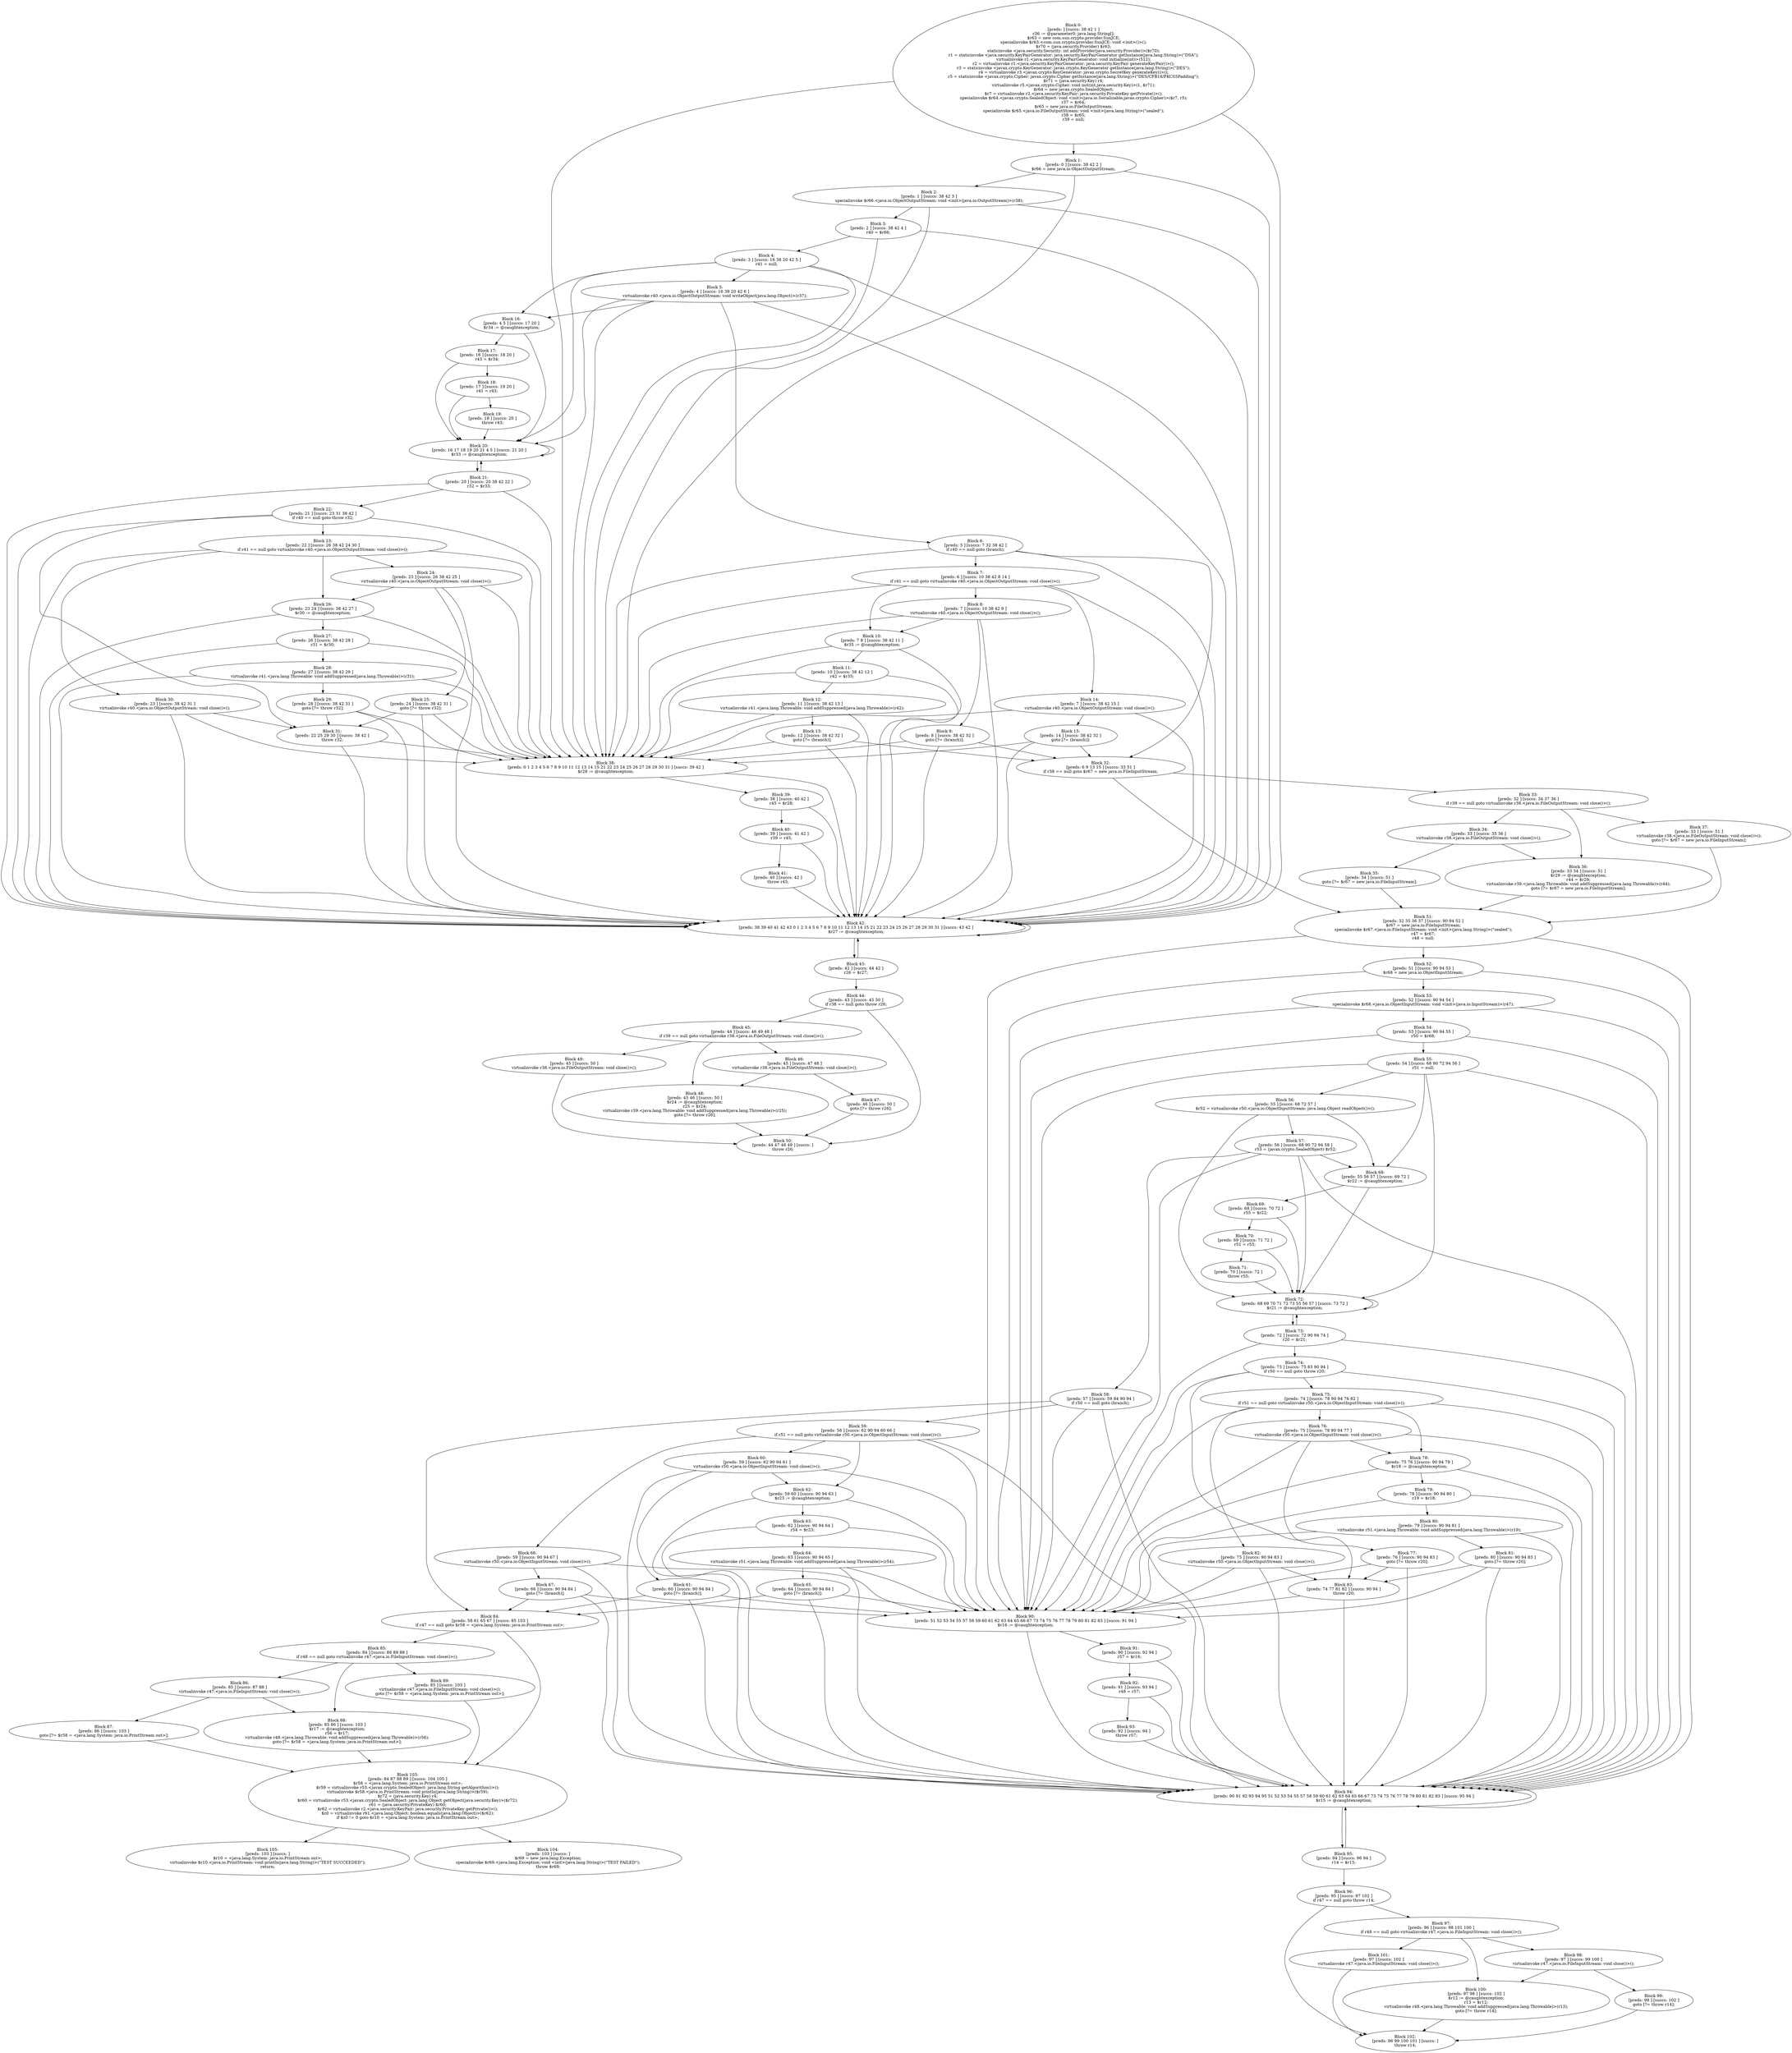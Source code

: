 digraph "unitGraph" {
    "Block 0:
[preds: ] [succs: 38 42 1 ]
r36 := @parameter0: java.lang.String[];
$r63 = new com.sun.crypto.provider.SunJCE;
specialinvoke $r63.<com.sun.crypto.provider.SunJCE: void <init>()>();
$r70 = (java.security.Provider) $r63;
staticinvoke <java.security.Security: int addProvider(java.security.Provider)>($r70);
r1 = staticinvoke <java.security.KeyPairGenerator: java.security.KeyPairGenerator getInstance(java.lang.String)>(\"DSA\");
virtualinvoke r1.<java.security.KeyPairGenerator: void initialize(int)>(512);
r2 = virtualinvoke r1.<java.security.KeyPairGenerator: java.security.KeyPair generateKeyPair()>();
r3 = staticinvoke <javax.crypto.KeyGenerator: javax.crypto.KeyGenerator getInstance(java.lang.String)>(\"DES\");
r4 = virtualinvoke r3.<javax.crypto.KeyGenerator: javax.crypto.SecretKey generateKey()>();
r5 = staticinvoke <javax.crypto.Cipher: javax.crypto.Cipher getInstance(java.lang.String)>(\"DES/CFB16/PKCS5Padding\");
$r71 = (java.security.Key) r4;
virtualinvoke r5.<javax.crypto.Cipher: void init(int,java.security.Key)>(1, $r71);
$r64 = new javax.crypto.SealedObject;
$r7 = virtualinvoke r2.<java.security.KeyPair: java.security.PrivateKey getPrivate()>();
specialinvoke $r64.<javax.crypto.SealedObject: void <init>(java.io.Serializable,javax.crypto.Cipher)>($r7, r5);
r37 = $r64;
$r65 = new java.io.FileOutputStream;
specialinvoke $r65.<java.io.FileOutputStream: void <init>(java.lang.String)>(\"sealed\");
r38 = $r65;
r39 = null;
"
    "Block 1:
[preds: 0 ] [succs: 38 42 2 ]
$r66 = new java.io.ObjectOutputStream;
"
    "Block 2:
[preds: 1 ] [succs: 38 42 3 ]
specialinvoke $r66.<java.io.ObjectOutputStream: void <init>(java.io.OutputStream)>(r38);
"
    "Block 3:
[preds: 2 ] [succs: 38 42 4 ]
r40 = $r66;
"
    "Block 4:
[preds: 3 ] [succs: 16 38 20 42 5 ]
r41 = null;
"
    "Block 5:
[preds: 4 ] [succs: 16 38 20 42 6 ]
virtualinvoke r40.<java.io.ObjectOutputStream: void writeObject(java.lang.Object)>(r37);
"
    "Block 6:
[preds: 5 ] [succs: 7 32 38 42 ]
if r40 == null goto (branch);
"
    "Block 7:
[preds: 6 ] [succs: 10 38 42 8 14 ]
if r41 == null goto virtualinvoke r40.<java.io.ObjectOutputStream: void close()>();
"
    "Block 8:
[preds: 7 ] [succs: 10 38 42 9 ]
virtualinvoke r40.<java.io.ObjectOutputStream: void close()>();
"
    "Block 9:
[preds: 8 ] [succs: 38 42 32 ]
goto [?= (branch)];
"
    "Block 10:
[preds: 7 8 ] [succs: 38 42 11 ]
$r35 := @caughtexception;
"
    "Block 11:
[preds: 10 ] [succs: 38 42 12 ]
r42 = $r35;
"
    "Block 12:
[preds: 11 ] [succs: 38 42 13 ]
virtualinvoke r41.<java.lang.Throwable: void addSuppressed(java.lang.Throwable)>(r42);
"
    "Block 13:
[preds: 12 ] [succs: 38 42 32 ]
goto [?= (branch)];
"
    "Block 14:
[preds: 7 ] [succs: 38 42 15 ]
virtualinvoke r40.<java.io.ObjectOutputStream: void close()>();
"
    "Block 15:
[preds: 14 ] [succs: 38 42 32 ]
goto [?= (branch)];
"
    "Block 16:
[preds: 4 5 ] [succs: 17 20 ]
$r34 := @caughtexception;
"
    "Block 17:
[preds: 16 ] [succs: 18 20 ]
r43 = $r34;
"
    "Block 18:
[preds: 17 ] [succs: 19 20 ]
r41 = r43;
"
    "Block 19:
[preds: 18 ] [succs: 20 ]
throw r43;
"
    "Block 20:
[preds: 16 17 18 19 20 21 4 5 ] [succs: 21 20 ]
$r33 := @caughtexception;
"
    "Block 21:
[preds: 20 ] [succs: 20 38 42 22 ]
r32 = $r33;
"
    "Block 22:
[preds: 21 ] [succs: 23 31 38 42 ]
if r40 == null goto throw r32;
"
    "Block 23:
[preds: 22 ] [succs: 26 38 42 24 30 ]
if r41 == null goto virtualinvoke r40.<java.io.ObjectOutputStream: void close()>();
"
    "Block 24:
[preds: 23 ] [succs: 26 38 42 25 ]
virtualinvoke r40.<java.io.ObjectOutputStream: void close()>();
"
    "Block 25:
[preds: 24 ] [succs: 38 42 31 ]
goto [?= throw r32];
"
    "Block 26:
[preds: 23 24 ] [succs: 38 42 27 ]
$r30 := @caughtexception;
"
    "Block 27:
[preds: 26 ] [succs: 38 42 28 ]
r31 = $r30;
"
    "Block 28:
[preds: 27 ] [succs: 38 42 29 ]
virtualinvoke r41.<java.lang.Throwable: void addSuppressed(java.lang.Throwable)>(r31);
"
    "Block 29:
[preds: 28 ] [succs: 38 42 31 ]
goto [?= throw r32];
"
    "Block 30:
[preds: 23 ] [succs: 38 42 31 ]
virtualinvoke r40.<java.io.ObjectOutputStream: void close()>();
"
    "Block 31:
[preds: 22 25 29 30 ] [succs: 38 42 ]
throw r32;
"
    "Block 32:
[preds: 6 9 13 15 ] [succs: 33 51 ]
if r38 == null goto $r67 = new java.io.FileInputStream;
"
    "Block 33:
[preds: 32 ] [succs: 34 37 36 ]
if r39 == null goto virtualinvoke r38.<java.io.FileOutputStream: void close()>();
"
    "Block 34:
[preds: 33 ] [succs: 35 36 ]
virtualinvoke r38.<java.io.FileOutputStream: void close()>();
"
    "Block 35:
[preds: 34 ] [succs: 51 ]
goto [?= $r67 = new java.io.FileInputStream];
"
    "Block 36:
[preds: 33 34 ] [succs: 51 ]
$r29 := @caughtexception;
r44 = $r29;
virtualinvoke r39.<java.lang.Throwable: void addSuppressed(java.lang.Throwable)>(r44);
goto [?= $r67 = new java.io.FileInputStream];
"
    "Block 37:
[preds: 33 ] [succs: 51 ]
virtualinvoke r38.<java.io.FileOutputStream: void close()>();
goto [?= $r67 = new java.io.FileInputStream];
"
    "Block 38:
[preds: 0 1 2 3 4 5 6 7 8 9 10 11 12 13 14 15 21 22 23 24 25 26 27 28 29 30 31 ] [succs: 39 42 ]
$r28 := @caughtexception;
"
    "Block 39:
[preds: 38 ] [succs: 40 42 ]
r45 = $r28;
"
    "Block 40:
[preds: 39 ] [succs: 41 42 ]
r39 = r45;
"
    "Block 41:
[preds: 40 ] [succs: 42 ]
throw r45;
"
    "Block 42:
[preds: 38 39 40 41 42 43 0 1 2 3 4 5 6 7 8 9 10 11 12 13 14 15 21 22 23 24 25 26 27 28 29 30 31 ] [succs: 43 42 ]
$r27 := @caughtexception;
"
    "Block 43:
[preds: 42 ] [succs: 44 42 ]
r26 = $r27;
"
    "Block 44:
[preds: 43 ] [succs: 45 50 ]
if r38 == null goto throw r26;
"
    "Block 45:
[preds: 44 ] [succs: 46 49 48 ]
if r39 == null goto virtualinvoke r38.<java.io.FileOutputStream: void close()>();
"
    "Block 46:
[preds: 45 ] [succs: 47 48 ]
virtualinvoke r38.<java.io.FileOutputStream: void close()>();
"
    "Block 47:
[preds: 46 ] [succs: 50 ]
goto [?= throw r26];
"
    "Block 48:
[preds: 45 46 ] [succs: 50 ]
$r24 := @caughtexception;
r25 = $r24;
virtualinvoke r39.<java.lang.Throwable: void addSuppressed(java.lang.Throwable)>(r25);
goto [?= throw r26];
"
    "Block 49:
[preds: 45 ] [succs: 50 ]
virtualinvoke r38.<java.io.FileOutputStream: void close()>();
"
    "Block 50:
[preds: 44 47 48 49 ] [succs: ]
throw r26;
"
    "Block 51:
[preds: 32 35 36 37 ] [succs: 90 94 52 ]
$r67 = new java.io.FileInputStream;
specialinvoke $r67.<java.io.FileInputStream: void <init>(java.lang.String)>(\"sealed\");
r47 = $r67;
r48 = null;
"
    "Block 52:
[preds: 51 ] [succs: 90 94 53 ]
$r68 = new java.io.ObjectInputStream;
"
    "Block 53:
[preds: 52 ] [succs: 90 94 54 ]
specialinvoke $r68.<java.io.ObjectInputStream: void <init>(java.io.InputStream)>(r47);
"
    "Block 54:
[preds: 53 ] [succs: 90 94 55 ]
r50 = $r68;
"
    "Block 55:
[preds: 54 ] [succs: 68 90 72 94 56 ]
r51 = null;
"
    "Block 56:
[preds: 55 ] [succs: 68 72 57 ]
$r52 = virtualinvoke r50.<java.io.ObjectInputStream: java.lang.Object readObject()>();
"
    "Block 57:
[preds: 56 ] [succs: 68 90 72 94 58 ]
r53 = (javax.crypto.SealedObject) $r52;
"
    "Block 58:
[preds: 57 ] [succs: 59 84 90 94 ]
if r50 == null goto (branch);
"
    "Block 59:
[preds: 58 ] [succs: 62 90 94 60 66 ]
if r51 == null goto virtualinvoke r50.<java.io.ObjectInputStream: void close()>();
"
    "Block 60:
[preds: 59 ] [succs: 62 90 94 61 ]
virtualinvoke r50.<java.io.ObjectInputStream: void close()>();
"
    "Block 61:
[preds: 60 ] [succs: 90 94 84 ]
goto [?= (branch)];
"
    "Block 62:
[preds: 59 60 ] [succs: 90 94 63 ]
$r23 := @caughtexception;
"
    "Block 63:
[preds: 62 ] [succs: 90 94 64 ]
r54 = $r23;
"
    "Block 64:
[preds: 63 ] [succs: 90 94 65 ]
virtualinvoke r51.<java.lang.Throwable: void addSuppressed(java.lang.Throwable)>(r54);
"
    "Block 65:
[preds: 64 ] [succs: 90 94 84 ]
goto [?= (branch)];
"
    "Block 66:
[preds: 59 ] [succs: 90 94 67 ]
virtualinvoke r50.<java.io.ObjectInputStream: void close()>();
"
    "Block 67:
[preds: 66 ] [succs: 90 94 84 ]
goto [?= (branch)];
"
    "Block 68:
[preds: 55 56 57 ] [succs: 69 72 ]
$r22 := @caughtexception;
"
    "Block 69:
[preds: 68 ] [succs: 70 72 ]
r55 = $r22;
"
    "Block 70:
[preds: 69 ] [succs: 71 72 ]
r51 = r55;
"
    "Block 71:
[preds: 70 ] [succs: 72 ]
throw r55;
"
    "Block 72:
[preds: 68 69 70 71 72 73 55 56 57 ] [succs: 73 72 ]
$r21 := @caughtexception;
"
    "Block 73:
[preds: 72 ] [succs: 72 90 94 74 ]
r20 = $r21;
"
    "Block 74:
[preds: 73 ] [succs: 75 83 90 94 ]
if r50 == null goto throw r20;
"
    "Block 75:
[preds: 74 ] [succs: 78 90 94 76 82 ]
if r51 == null goto virtualinvoke r50.<java.io.ObjectInputStream: void close()>();
"
    "Block 76:
[preds: 75 ] [succs: 78 90 94 77 ]
virtualinvoke r50.<java.io.ObjectInputStream: void close()>();
"
    "Block 77:
[preds: 76 ] [succs: 90 94 83 ]
goto [?= throw r20];
"
    "Block 78:
[preds: 75 76 ] [succs: 90 94 79 ]
$r18 := @caughtexception;
"
    "Block 79:
[preds: 78 ] [succs: 90 94 80 ]
r19 = $r18;
"
    "Block 80:
[preds: 79 ] [succs: 90 94 81 ]
virtualinvoke r51.<java.lang.Throwable: void addSuppressed(java.lang.Throwable)>(r19);
"
    "Block 81:
[preds: 80 ] [succs: 90 94 83 ]
goto [?= throw r20];
"
    "Block 82:
[preds: 75 ] [succs: 90 94 83 ]
virtualinvoke r50.<java.io.ObjectInputStream: void close()>();
"
    "Block 83:
[preds: 74 77 81 82 ] [succs: 90 94 ]
throw r20;
"
    "Block 84:
[preds: 58 61 65 67 ] [succs: 85 103 ]
if r47 == null goto $r58 = <java.lang.System: java.io.PrintStream out>;
"
    "Block 85:
[preds: 84 ] [succs: 86 89 88 ]
if r48 == null goto virtualinvoke r47.<java.io.FileInputStream: void close()>();
"
    "Block 86:
[preds: 85 ] [succs: 87 88 ]
virtualinvoke r47.<java.io.FileInputStream: void close()>();
"
    "Block 87:
[preds: 86 ] [succs: 103 ]
goto [?= $r58 = <java.lang.System: java.io.PrintStream out>];
"
    "Block 88:
[preds: 85 86 ] [succs: 103 ]
$r17 := @caughtexception;
r56 = $r17;
virtualinvoke r48.<java.lang.Throwable: void addSuppressed(java.lang.Throwable)>(r56);
goto [?= $r58 = <java.lang.System: java.io.PrintStream out>];
"
    "Block 89:
[preds: 85 ] [succs: 103 ]
virtualinvoke r47.<java.io.FileInputStream: void close()>();
goto [?= $r58 = <java.lang.System: java.io.PrintStream out>];
"
    "Block 90:
[preds: 51 52 53 54 55 57 58 59 60 61 62 63 64 65 66 67 73 74 75 76 77 78 79 80 81 82 83 ] [succs: 91 94 ]
$r16 := @caughtexception;
"
    "Block 91:
[preds: 90 ] [succs: 92 94 ]
r57 = $r16;
"
    "Block 92:
[preds: 91 ] [succs: 93 94 ]
r48 = r57;
"
    "Block 93:
[preds: 92 ] [succs: 94 ]
throw r57;
"
    "Block 94:
[preds: 90 91 92 93 94 95 51 52 53 54 55 57 58 59 60 61 62 63 64 65 66 67 73 74 75 76 77 78 79 80 81 82 83 ] [succs: 95 94 ]
$r15 := @caughtexception;
"
    "Block 95:
[preds: 94 ] [succs: 96 94 ]
r14 = $r15;
"
    "Block 96:
[preds: 95 ] [succs: 97 102 ]
if r47 == null goto throw r14;
"
    "Block 97:
[preds: 96 ] [succs: 98 101 100 ]
if r48 == null goto virtualinvoke r47.<java.io.FileInputStream: void close()>();
"
    "Block 98:
[preds: 97 ] [succs: 99 100 ]
virtualinvoke r47.<java.io.FileInputStream: void close()>();
"
    "Block 99:
[preds: 98 ] [succs: 102 ]
goto [?= throw r14];
"
    "Block 100:
[preds: 97 98 ] [succs: 102 ]
$r12 := @caughtexception;
r13 = $r12;
virtualinvoke r48.<java.lang.Throwable: void addSuppressed(java.lang.Throwable)>(r13);
goto [?= throw r14];
"
    "Block 101:
[preds: 97 ] [succs: 102 ]
virtualinvoke r47.<java.io.FileInputStream: void close()>();
"
    "Block 102:
[preds: 96 99 100 101 ] [succs: ]
throw r14;
"
    "Block 103:
[preds: 84 87 88 89 ] [succs: 104 105 ]
$r58 = <java.lang.System: java.io.PrintStream out>;
$r59 = virtualinvoke r53.<javax.crypto.SealedObject: java.lang.String getAlgorithm()>();
virtualinvoke $r58.<java.io.PrintStream: void println(java.lang.String)>($r59);
$r72 = (java.security.Key) r4;
$r60 = virtualinvoke r53.<javax.crypto.SealedObject: java.lang.Object getObject(java.security.Key)>($r72);
r61 = (java.security.PrivateKey) $r60;
$r62 = virtualinvoke r2.<java.security.KeyPair: java.security.PrivateKey getPrivate()>();
$z0 = virtualinvoke r61.<java.lang.Object: boolean equals(java.lang.Object)>($r62);
if $z0 != 0 goto $r10 = <java.lang.System: java.io.PrintStream out>;
"
    "Block 104:
[preds: 103 ] [succs: ]
$r69 = new java.lang.Exception;
specialinvoke $r69.<java.lang.Exception: void <init>(java.lang.String)>(\"TEST FAILED\");
throw $r69;
"
    "Block 105:
[preds: 103 ] [succs: ]
$r10 = <java.lang.System: java.io.PrintStream out>;
virtualinvoke $r10.<java.io.PrintStream: void println(java.lang.String)>(\"TEST SUCCEEDED\");
return;
"
    "Block 0:
[preds: ] [succs: 38 42 1 ]
r36 := @parameter0: java.lang.String[];
$r63 = new com.sun.crypto.provider.SunJCE;
specialinvoke $r63.<com.sun.crypto.provider.SunJCE: void <init>()>();
$r70 = (java.security.Provider) $r63;
staticinvoke <java.security.Security: int addProvider(java.security.Provider)>($r70);
r1 = staticinvoke <java.security.KeyPairGenerator: java.security.KeyPairGenerator getInstance(java.lang.String)>(\"DSA\");
virtualinvoke r1.<java.security.KeyPairGenerator: void initialize(int)>(512);
r2 = virtualinvoke r1.<java.security.KeyPairGenerator: java.security.KeyPair generateKeyPair()>();
r3 = staticinvoke <javax.crypto.KeyGenerator: javax.crypto.KeyGenerator getInstance(java.lang.String)>(\"DES\");
r4 = virtualinvoke r3.<javax.crypto.KeyGenerator: javax.crypto.SecretKey generateKey()>();
r5 = staticinvoke <javax.crypto.Cipher: javax.crypto.Cipher getInstance(java.lang.String)>(\"DES/CFB16/PKCS5Padding\");
$r71 = (java.security.Key) r4;
virtualinvoke r5.<javax.crypto.Cipher: void init(int,java.security.Key)>(1, $r71);
$r64 = new javax.crypto.SealedObject;
$r7 = virtualinvoke r2.<java.security.KeyPair: java.security.PrivateKey getPrivate()>();
specialinvoke $r64.<javax.crypto.SealedObject: void <init>(java.io.Serializable,javax.crypto.Cipher)>($r7, r5);
r37 = $r64;
$r65 = new java.io.FileOutputStream;
specialinvoke $r65.<java.io.FileOutputStream: void <init>(java.lang.String)>(\"sealed\");
r38 = $r65;
r39 = null;
"->"Block 38:
[preds: 0 1 2 3 4 5 6 7 8 9 10 11 12 13 14 15 21 22 23 24 25 26 27 28 29 30 31 ] [succs: 39 42 ]
$r28 := @caughtexception;
";
    "Block 0:
[preds: ] [succs: 38 42 1 ]
r36 := @parameter0: java.lang.String[];
$r63 = new com.sun.crypto.provider.SunJCE;
specialinvoke $r63.<com.sun.crypto.provider.SunJCE: void <init>()>();
$r70 = (java.security.Provider) $r63;
staticinvoke <java.security.Security: int addProvider(java.security.Provider)>($r70);
r1 = staticinvoke <java.security.KeyPairGenerator: java.security.KeyPairGenerator getInstance(java.lang.String)>(\"DSA\");
virtualinvoke r1.<java.security.KeyPairGenerator: void initialize(int)>(512);
r2 = virtualinvoke r1.<java.security.KeyPairGenerator: java.security.KeyPair generateKeyPair()>();
r3 = staticinvoke <javax.crypto.KeyGenerator: javax.crypto.KeyGenerator getInstance(java.lang.String)>(\"DES\");
r4 = virtualinvoke r3.<javax.crypto.KeyGenerator: javax.crypto.SecretKey generateKey()>();
r5 = staticinvoke <javax.crypto.Cipher: javax.crypto.Cipher getInstance(java.lang.String)>(\"DES/CFB16/PKCS5Padding\");
$r71 = (java.security.Key) r4;
virtualinvoke r5.<javax.crypto.Cipher: void init(int,java.security.Key)>(1, $r71);
$r64 = new javax.crypto.SealedObject;
$r7 = virtualinvoke r2.<java.security.KeyPair: java.security.PrivateKey getPrivate()>();
specialinvoke $r64.<javax.crypto.SealedObject: void <init>(java.io.Serializable,javax.crypto.Cipher)>($r7, r5);
r37 = $r64;
$r65 = new java.io.FileOutputStream;
specialinvoke $r65.<java.io.FileOutputStream: void <init>(java.lang.String)>(\"sealed\");
r38 = $r65;
r39 = null;
"->"Block 42:
[preds: 38 39 40 41 42 43 0 1 2 3 4 5 6 7 8 9 10 11 12 13 14 15 21 22 23 24 25 26 27 28 29 30 31 ] [succs: 43 42 ]
$r27 := @caughtexception;
";
    "Block 0:
[preds: ] [succs: 38 42 1 ]
r36 := @parameter0: java.lang.String[];
$r63 = new com.sun.crypto.provider.SunJCE;
specialinvoke $r63.<com.sun.crypto.provider.SunJCE: void <init>()>();
$r70 = (java.security.Provider) $r63;
staticinvoke <java.security.Security: int addProvider(java.security.Provider)>($r70);
r1 = staticinvoke <java.security.KeyPairGenerator: java.security.KeyPairGenerator getInstance(java.lang.String)>(\"DSA\");
virtualinvoke r1.<java.security.KeyPairGenerator: void initialize(int)>(512);
r2 = virtualinvoke r1.<java.security.KeyPairGenerator: java.security.KeyPair generateKeyPair()>();
r3 = staticinvoke <javax.crypto.KeyGenerator: javax.crypto.KeyGenerator getInstance(java.lang.String)>(\"DES\");
r4 = virtualinvoke r3.<javax.crypto.KeyGenerator: javax.crypto.SecretKey generateKey()>();
r5 = staticinvoke <javax.crypto.Cipher: javax.crypto.Cipher getInstance(java.lang.String)>(\"DES/CFB16/PKCS5Padding\");
$r71 = (java.security.Key) r4;
virtualinvoke r5.<javax.crypto.Cipher: void init(int,java.security.Key)>(1, $r71);
$r64 = new javax.crypto.SealedObject;
$r7 = virtualinvoke r2.<java.security.KeyPair: java.security.PrivateKey getPrivate()>();
specialinvoke $r64.<javax.crypto.SealedObject: void <init>(java.io.Serializable,javax.crypto.Cipher)>($r7, r5);
r37 = $r64;
$r65 = new java.io.FileOutputStream;
specialinvoke $r65.<java.io.FileOutputStream: void <init>(java.lang.String)>(\"sealed\");
r38 = $r65;
r39 = null;
"->"Block 1:
[preds: 0 ] [succs: 38 42 2 ]
$r66 = new java.io.ObjectOutputStream;
";
    "Block 1:
[preds: 0 ] [succs: 38 42 2 ]
$r66 = new java.io.ObjectOutputStream;
"->"Block 38:
[preds: 0 1 2 3 4 5 6 7 8 9 10 11 12 13 14 15 21 22 23 24 25 26 27 28 29 30 31 ] [succs: 39 42 ]
$r28 := @caughtexception;
";
    "Block 1:
[preds: 0 ] [succs: 38 42 2 ]
$r66 = new java.io.ObjectOutputStream;
"->"Block 42:
[preds: 38 39 40 41 42 43 0 1 2 3 4 5 6 7 8 9 10 11 12 13 14 15 21 22 23 24 25 26 27 28 29 30 31 ] [succs: 43 42 ]
$r27 := @caughtexception;
";
    "Block 1:
[preds: 0 ] [succs: 38 42 2 ]
$r66 = new java.io.ObjectOutputStream;
"->"Block 2:
[preds: 1 ] [succs: 38 42 3 ]
specialinvoke $r66.<java.io.ObjectOutputStream: void <init>(java.io.OutputStream)>(r38);
";
    "Block 2:
[preds: 1 ] [succs: 38 42 3 ]
specialinvoke $r66.<java.io.ObjectOutputStream: void <init>(java.io.OutputStream)>(r38);
"->"Block 38:
[preds: 0 1 2 3 4 5 6 7 8 9 10 11 12 13 14 15 21 22 23 24 25 26 27 28 29 30 31 ] [succs: 39 42 ]
$r28 := @caughtexception;
";
    "Block 2:
[preds: 1 ] [succs: 38 42 3 ]
specialinvoke $r66.<java.io.ObjectOutputStream: void <init>(java.io.OutputStream)>(r38);
"->"Block 42:
[preds: 38 39 40 41 42 43 0 1 2 3 4 5 6 7 8 9 10 11 12 13 14 15 21 22 23 24 25 26 27 28 29 30 31 ] [succs: 43 42 ]
$r27 := @caughtexception;
";
    "Block 2:
[preds: 1 ] [succs: 38 42 3 ]
specialinvoke $r66.<java.io.ObjectOutputStream: void <init>(java.io.OutputStream)>(r38);
"->"Block 3:
[preds: 2 ] [succs: 38 42 4 ]
r40 = $r66;
";
    "Block 3:
[preds: 2 ] [succs: 38 42 4 ]
r40 = $r66;
"->"Block 38:
[preds: 0 1 2 3 4 5 6 7 8 9 10 11 12 13 14 15 21 22 23 24 25 26 27 28 29 30 31 ] [succs: 39 42 ]
$r28 := @caughtexception;
";
    "Block 3:
[preds: 2 ] [succs: 38 42 4 ]
r40 = $r66;
"->"Block 42:
[preds: 38 39 40 41 42 43 0 1 2 3 4 5 6 7 8 9 10 11 12 13 14 15 21 22 23 24 25 26 27 28 29 30 31 ] [succs: 43 42 ]
$r27 := @caughtexception;
";
    "Block 3:
[preds: 2 ] [succs: 38 42 4 ]
r40 = $r66;
"->"Block 4:
[preds: 3 ] [succs: 16 38 20 42 5 ]
r41 = null;
";
    "Block 4:
[preds: 3 ] [succs: 16 38 20 42 5 ]
r41 = null;
"->"Block 16:
[preds: 4 5 ] [succs: 17 20 ]
$r34 := @caughtexception;
";
    "Block 4:
[preds: 3 ] [succs: 16 38 20 42 5 ]
r41 = null;
"->"Block 38:
[preds: 0 1 2 3 4 5 6 7 8 9 10 11 12 13 14 15 21 22 23 24 25 26 27 28 29 30 31 ] [succs: 39 42 ]
$r28 := @caughtexception;
";
    "Block 4:
[preds: 3 ] [succs: 16 38 20 42 5 ]
r41 = null;
"->"Block 20:
[preds: 16 17 18 19 20 21 4 5 ] [succs: 21 20 ]
$r33 := @caughtexception;
";
    "Block 4:
[preds: 3 ] [succs: 16 38 20 42 5 ]
r41 = null;
"->"Block 42:
[preds: 38 39 40 41 42 43 0 1 2 3 4 5 6 7 8 9 10 11 12 13 14 15 21 22 23 24 25 26 27 28 29 30 31 ] [succs: 43 42 ]
$r27 := @caughtexception;
";
    "Block 4:
[preds: 3 ] [succs: 16 38 20 42 5 ]
r41 = null;
"->"Block 5:
[preds: 4 ] [succs: 16 38 20 42 6 ]
virtualinvoke r40.<java.io.ObjectOutputStream: void writeObject(java.lang.Object)>(r37);
";
    "Block 5:
[preds: 4 ] [succs: 16 38 20 42 6 ]
virtualinvoke r40.<java.io.ObjectOutputStream: void writeObject(java.lang.Object)>(r37);
"->"Block 16:
[preds: 4 5 ] [succs: 17 20 ]
$r34 := @caughtexception;
";
    "Block 5:
[preds: 4 ] [succs: 16 38 20 42 6 ]
virtualinvoke r40.<java.io.ObjectOutputStream: void writeObject(java.lang.Object)>(r37);
"->"Block 38:
[preds: 0 1 2 3 4 5 6 7 8 9 10 11 12 13 14 15 21 22 23 24 25 26 27 28 29 30 31 ] [succs: 39 42 ]
$r28 := @caughtexception;
";
    "Block 5:
[preds: 4 ] [succs: 16 38 20 42 6 ]
virtualinvoke r40.<java.io.ObjectOutputStream: void writeObject(java.lang.Object)>(r37);
"->"Block 20:
[preds: 16 17 18 19 20 21 4 5 ] [succs: 21 20 ]
$r33 := @caughtexception;
";
    "Block 5:
[preds: 4 ] [succs: 16 38 20 42 6 ]
virtualinvoke r40.<java.io.ObjectOutputStream: void writeObject(java.lang.Object)>(r37);
"->"Block 42:
[preds: 38 39 40 41 42 43 0 1 2 3 4 5 6 7 8 9 10 11 12 13 14 15 21 22 23 24 25 26 27 28 29 30 31 ] [succs: 43 42 ]
$r27 := @caughtexception;
";
    "Block 5:
[preds: 4 ] [succs: 16 38 20 42 6 ]
virtualinvoke r40.<java.io.ObjectOutputStream: void writeObject(java.lang.Object)>(r37);
"->"Block 6:
[preds: 5 ] [succs: 7 32 38 42 ]
if r40 == null goto (branch);
";
    "Block 6:
[preds: 5 ] [succs: 7 32 38 42 ]
if r40 == null goto (branch);
"->"Block 7:
[preds: 6 ] [succs: 10 38 42 8 14 ]
if r41 == null goto virtualinvoke r40.<java.io.ObjectOutputStream: void close()>();
";
    "Block 6:
[preds: 5 ] [succs: 7 32 38 42 ]
if r40 == null goto (branch);
"->"Block 32:
[preds: 6 9 13 15 ] [succs: 33 51 ]
if r38 == null goto $r67 = new java.io.FileInputStream;
";
    "Block 6:
[preds: 5 ] [succs: 7 32 38 42 ]
if r40 == null goto (branch);
"->"Block 38:
[preds: 0 1 2 3 4 5 6 7 8 9 10 11 12 13 14 15 21 22 23 24 25 26 27 28 29 30 31 ] [succs: 39 42 ]
$r28 := @caughtexception;
";
    "Block 6:
[preds: 5 ] [succs: 7 32 38 42 ]
if r40 == null goto (branch);
"->"Block 42:
[preds: 38 39 40 41 42 43 0 1 2 3 4 5 6 7 8 9 10 11 12 13 14 15 21 22 23 24 25 26 27 28 29 30 31 ] [succs: 43 42 ]
$r27 := @caughtexception;
";
    "Block 7:
[preds: 6 ] [succs: 10 38 42 8 14 ]
if r41 == null goto virtualinvoke r40.<java.io.ObjectOutputStream: void close()>();
"->"Block 10:
[preds: 7 8 ] [succs: 38 42 11 ]
$r35 := @caughtexception;
";
    "Block 7:
[preds: 6 ] [succs: 10 38 42 8 14 ]
if r41 == null goto virtualinvoke r40.<java.io.ObjectOutputStream: void close()>();
"->"Block 38:
[preds: 0 1 2 3 4 5 6 7 8 9 10 11 12 13 14 15 21 22 23 24 25 26 27 28 29 30 31 ] [succs: 39 42 ]
$r28 := @caughtexception;
";
    "Block 7:
[preds: 6 ] [succs: 10 38 42 8 14 ]
if r41 == null goto virtualinvoke r40.<java.io.ObjectOutputStream: void close()>();
"->"Block 42:
[preds: 38 39 40 41 42 43 0 1 2 3 4 5 6 7 8 9 10 11 12 13 14 15 21 22 23 24 25 26 27 28 29 30 31 ] [succs: 43 42 ]
$r27 := @caughtexception;
";
    "Block 7:
[preds: 6 ] [succs: 10 38 42 8 14 ]
if r41 == null goto virtualinvoke r40.<java.io.ObjectOutputStream: void close()>();
"->"Block 8:
[preds: 7 ] [succs: 10 38 42 9 ]
virtualinvoke r40.<java.io.ObjectOutputStream: void close()>();
";
    "Block 7:
[preds: 6 ] [succs: 10 38 42 8 14 ]
if r41 == null goto virtualinvoke r40.<java.io.ObjectOutputStream: void close()>();
"->"Block 14:
[preds: 7 ] [succs: 38 42 15 ]
virtualinvoke r40.<java.io.ObjectOutputStream: void close()>();
";
    "Block 8:
[preds: 7 ] [succs: 10 38 42 9 ]
virtualinvoke r40.<java.io.ObjectOutputStream: void close()>();
"->"Block 10:
[preds: 7 8 ] [succs: 38 42 11 ]
$r35 := @caughtexception;
";
    "Block 8:
[preds: 7 ] [succs: 10 38 42 9 ]
virtualinvoke r40.<java.io.ObjectOutputStream: void close()>();
"->"Block 38:
[preds: 0 1 2 3 4 5 6 7 8 9 10 11 12 13 14 15 21 22 23 24 25 26 27 28 29 30 31 ] [succs: 39 42 ]
$r28 := @caughtexception;
";
    "Block 8:
[preds: 7 ] [succs: 10 38 42 9 ]
virtualinvoke r40.<java.io.ObjectOutputStream: void close()>();
"->"Block 42:
[preds: 38 39 40 41 42 43 0 1 2 3 4 5 6 7 8 9 10 11 12 13 14 15 21 22 23 24 25 26 27 28 29 30 31 ] [succs: 43 42 ]
$r27 := @caughtexception;
";
    "Block 8:
[preds: 7 ] [succs: 10 38 42 9 ]
virtualinvoke r40.<java.io.ObjectOutputStream: void close()>();
"->"Block 9:
[preds: 8 ] [succs: 38 42 32 ]
goto [?= (branch)];
";
    "Block 9:
[preds: 8 ] [succs: 38 42 32 ]
goto [?= (branch)];
"->"Block 38:
[preds: 0 1 2 3 4 5 6 7 8 9 10 11 12 13 14 15 21 22 23 24 25 26 27 28 29 30 31 ] [succs: 39 42 ]
$r28 := @caughtexception;
";
    "Block 9:
[preds: 8 ] [succs: 38 42 32 ]
goto [?= (branch)];
"->"Block 42:
[preds: 38 39 40 41 42 43 0 1 2 3 4 5 6 7 8 9 10 11 12 13 14 15 21 22 23 24 25 26 27 28 29 30 31 ] [succs: 43 42 ]
$r27 := @caughtexception;
";
    "Block 9:
[preds: 8 ] [succs: 38 42 32 ]
goto [?= (branch)];
"->"Block 32:
[preds: 6 9 13 15 ] [succs: 33 51 ]
if r38 == null goto $r67 = new java.io.FileInputStream;
";
    "Block 10:
[preds: 7 8 ] [succs: 38 42 11 ]
$r35 := @caughtexception;
"->"Block 38:
[preds: 0 1 2 3 4 5 6 7 8 9 10 11 12 13 14 15 21 22 23 24 25 26 27 28 29 30 31 ] [succs: 39 42 ]
$r28 := @caughtexception;
";
    "Block 10:
[preds: 7 8 ] [succs: 38 42 11 ]
$r35 := @caughtexception;
"->"Block 42:
[preds: 38 39 40 41 42 43 0 1 2 3 4 5 6 7 8 9 10 11 12 13 14 15 21 22 23 24 25 26 27 28 29 30 31 ] [succs: 43 42 ]
$r27 := @caughtexception;
";
    "Block 10:
[preds: 7 8 ] [succs: 38 42 11 ]
$r35 := @caughtexception;
"->"Block 11:
[preds: 10 ] [succs: 38 42 12 ]
r42 = $r35;
";
    "Block 11:
[preds: 10 ] [succs: 38 42 12 ]
r42 = $r35;
"->"Block 38:
[preds: 0 1 2 3 4 5 6 7 8 9 10 11 12 13 14 15 21 22 23 24 25 26 27 28 29 30 31 ] [succs: 39 42 ]
$r28 := @caughtexception;
";
    "Block 11:
[preds: 10 ] [succs: 38 42 12 ]
r42 = $r35;
"->"Block 42:
[preds: 38 39 40 41 42 43 0 1 2 3 4 5 6 7 8 9 10 11 12 13 14 15 21 22 23 24 25 26 27 28 29 30 31 ] [succs: 43 42 ]
$r27 := @caughtexception;
";
    "Block 11:
[preds: 10 ] [succs: 38 42 12 ]
r42 = $r35;
"->"Block 12:
[preds: 11 ] [succs: 38 42 13 ]
virtualinvoke r41.<java.lang.Throwable: void addSuppressed(java.lang.Throwable)>(r42);
";
    "Block 12:
[preds: 11 ] [succs: 38 42 13 ]
virtualinvoke r41.<java.lang.Throwable: void addSuppressed(java.lang.Throwable)>(r42);
"->"Block 38:
[preds: 0 1 2 3 4 5 6 7 8 9 10 11 12 13 14 15 21 22 23 24 25 26 27 28 29 30 31 ] [succs: 39 42 ]
$r28 := @caughtexception;
";
    "Block 12:
[preds: 11 ] [succs: 38 42 13 ]
virtualinvoke r41.<java.lang.Throwable: void addSuppressed(java.lang.Throwable)>(r42);
"->"Block 42:
[preds: 38 39 40 41 42 43 0 1 2 3 4 5 6 7 8 9 10 11 12 13 14 15 21 22 23 24 25 26 27 28 29 30 31 ] [succs: 43 42 ]
$r27 := @caughtexception;
";
    "Block 12:
[preds: 11 ] [succs: 38 42 13 ]
virtualinvoke r41.<java.lang.Throwable: void addSuppressed(java.lang.Throwable)>(r42);
"->"Block 13:
[preds: 12 ] [succs: 38 42 32 ]
goto [?= (branch)];
";
    "Block 13:
[preds: 12 ] [succs: 38 42 32 ]
goto [?= (branch)];
"->"Block 38:
[preds: 0 1 2 3 4 5 6 7 8 9 10 11 12 13 14 15 21 22 23 24 25 26 27 28 29 30 31 ] [succs: 39 42 ]
$r28 := @caughtexception;
";
    "Block 13:
[preds: 12 ] [succs: 38 42 32 ]
goto [?= (branch)];
"->"Block 42:
[preds: 38 39 40 41 42 43 0 1 2 3 4 5 6 7 8 9 10 11 12 13 14 15 21 22 23 24 25 26 27 28 29 30 31 ] [succs: 43 42 ]
$r27 := @caughtexception;
";
    "Block 13:
[preds: 12 ] [succs: 38 42 32 ]
goto [?= (branch)];
"->"Block 32:
[preds: 6 9 13 15 ] [succs: 33 51 ]
if r38 == null goto $r67 = new java.io.FileInputStream;
";
    "Block 14:
[preds: 7 ] [succs: 38 42 15 ]
virtualinvoke r40.<java.io.ObjectOutputStream: void close()>();
"->"Block 38:
[preds: 0 1 2 3 4 5 6 7 8 9 10 11 12 13 14 15 21 22 23 24 25 26 27 28 29 30 31 ] [succs: 39 42 ]
$r28 := @caughtexception;
";
    "Block 14:
[preds: 7 ] [succs: 38 42 15 ]
virtualinvoke r40.<java.io.ObjectOutputStream: void close()>();
"->"Block 42:
[preds: 38 39 40 41 42 43 0 1 2 3 4 5 6 7 8 9 10 11 12 13 14 15 21 22 23 24 25 26 27 28 29 30 31 ] [succs: 43 42 ]
$r27 := @caughtexception;
";
    "Block 14:
[preds: 7 ] [succs: 38 42 15 ]
virtualinvoke r40.<java.io.ObjectOutputStream: void close()>();
"->"Block 15:
[preds: 14 ] [succs: 38 42 32 ]
goto [?= (branch)];
";
    "Block 15:
[preds: 14 ] [succs: 38 42 32 ]
goto [?= (branch)];
"->"Block 38:
[preds: 0 1 2 3 4 5 6 7 8 9 10 11 12 13 14 15 21 22 23 24 25 26 27 28 29 30 31 ] [succs: 39 42 ]
$r28 := @caughtexception;
";
    "Block 15:
[preds: 14 ] [succs: 38 42 32 ]
goto [?= (branch)];
"->"Block 42:
[preds: 38 39 40 41 42 43 0 1 2 3 4 5 6 7 8 9 10 11 12 13 14 15 21 22 23 24 25 26 27 28 29 30 31 ] [succs: 43 42 ]
$r27 := @caughtexception;
";
    "Block 15:
[preds: 14 ] [succs: 38 42 32 ]
goto [?= (branch)];
"->"Block 32:
[preds: 6 9 13 15 ] [succs: 33 51 ]
if r38 == null goto $r67 = new java.io.FileInputStream;
";
    "Block 16:
[preds: 4 5 ] [succs: 17 20 ]
$r34 := @caughtexception;
"->"Block 17:
[preds: 16 ] [succs: 18 20 ]
r43 = $r34;
";
    "Block 16:
[preds: 4 5 ] [succs: 17 20 ]
$r34 := @caughtexception;
"->"Block 20:
[preds: 16 17 18 19 20 21 4 5 ] [succs: 21 20 ]
$r33 := @caughtexception;
";
    "Block 17:
[preds: 16 ] [succs: 18 20 ]
r43 = $r34;
"->"Block 18:
[preds: 17 ] [succs: 19 20 ]
r41 = r43;
";
    "Block 17:
[preds: 16 ] [succs: 18 20 ]
r43 = $r34;
"->"Block 20:
[preds: 16 17 18 19 20 21 4 5 ] [succs: 21 20 ]
$r33 := @caughtexception;
";
    "Block 18:
[preds: 17 ] [succs: 19 20 ]
r41 = r43;
"->"Block 19:
[preds: 18 ] [succs: 20 ]
throw r43;
";
    "Block 18:
[preds: 17 ] [succs: 19 20 ]
r41 = r43;
"->"Block 20:
[preds: 16 17 18 19 20 21 4 5 ] [succs: 21 20 ]
$r33 := @caughtexception;
";
    "Block 19:
[preds: 18 ] [succs: 20 ]
throw r43;
"->"Block 20:
[preds: 16 17 18 19 20 21 4 5 ] [succs: 21 20 ]
$r33 := @caughtexception;
";
    "Block 20:
[preds: 16 17 18 19 20 21 4 5 ] [succs: 21 20 ]
$r33 := @caughtexception;
"->"Block 21:
[preds: 20 ] [succs: 20 38 42 22 ]
r32 = $r33;
";
    "Block 20:
[preds: 16 17 18 19 20 21 4 5 ] [succs: 21 20 ]
$r33 := @caughtexception;
"->"Block 20:
[preds: 16 17 18 19 20 21 4 5 ] [succs: 21 20 ]
$r33 := @caughtexception;
";
    "Block 21:
[preds: 20 ] [succs: 20 38 42 22 ]
r32 = $r33;
"->"Block 20:
[preds: 16 17 18 19 20 21 4 5 ] [succs: 21 20 ]
$r33 := @caughtexception;
";
    "Block 21:
[preds: 20 ] [succs: 20 38 42 22 ]
r32 = $r33;
"->"Block 38:
[preds: 0 1 2 3 4 5 6 7 8 9 10 11 12 13 14 15 21 22 23 24 25 26 27 28 29 30 31 ] [succs: 39 42 ]
$r28 := @caughtexception;
";
    "Block 21:
[preds: 20 ] [succs: 20 38 42 22 ]
r32 = $r33;
"->"Block 42:
[preds: 38 39 40 41 42 43 0 1 2 3 4 5 6 7 8 9 10 11 12 13 14 15 21 22 23 24 25 26 27 28 29 30 31 ] [succs: 43 42 ]
$r27 := @caughtexception;
";
    "Block 21:
[preds: 20 ] [succs: 20 38 42 22 ]
r32 = $r33;
"->"Block 22:
[preds: 21 ] [succs: 23 31 38 42 ]
if r40 == null goto throw r32;
";
    "Block 22:
[preds: 21 ] [succs: 23 31 38 42 ]
if r40 == null goto throw r32;
"->"Block 23:
[preds: 22 ] [succs: 26 38 42 24 30 ]
if r41 == null goto virtualinvoke r40.<java.io.ObjectOutputStream: void close()>();
";
    "Block 22:
[preds: 21 ] [succs: 23 31 38 42 ]
if r40 == null goto throw r32;
"->"Block 31:
[preds: 22 25 29 30 ] [succs: 38 42 ]
throw r32;
";
    "Block 22:
[preds: 21 ] [succs: 23 31 38 42 ]
if r40 == null goto throw r32;
"->"Block 38:
[preds: 0 1 2 3 4 5 6 7 8 9 10 11 12 13 14 15 21 22 23 24 25 26 27 28 29 30 31 ] [succs: 39 42 ]
$r28 := @caughtexception;
";
    "Block 22:
[preds: 21 ] [succs: 23 31 38 42 ]
if r40 == null goto throw r32;
"->"Block 42:
[preds: 38 39 40 41 42 43 0 1 2 3 4 5 6 7 8 9 10 11 12 13 14 15 21 22 23 24 25 26 27 28 29 30 31 ] [succs: 43 42 ]
$r27 := @caughtexception;
";
    "Block 23:
[preds: 22 ] [succs: 26 38 42 24 30 ]
if r41 == null goto virtualinvoke r40.<java.io.ObjectOutputStream: void close()>();
"->"Block 26:
[preds: 23 24 ] [succs: 38 42 27 ]
$r30 := @caughtexception;
";
    "Block 23:
[preds: 22 ] [succs: 26 38 42 24 30 ]
if r41 == null goto virtualinvoke r40.<java.io.ObjectOutputStream: void close()>();
"->"Block 38:
[preds: 0 1 2 3 4 5 6 7 8 9 10 11 12 13 14 15 21 22 23 24 25 26 27 28 29 30 31 ] [succs: 39 42 ]
$r28 := @caughtexception;
";
    "Block 23:
[preds: 22 ] [succs: 26 38 42 24 30 ]
if r41 == null goto virtualinvoke r40.<java.io.ObjectOutputStream: void close()>();
"->"Block 42:
[preds: 38 39 40 41 42 43 0 1 2 3 4 5 6 7 8 9 10 11 12 13 14 15 21 22 23 24 25 26 27 28 29 30 31 ] [succs: 43 42 ]
$r27 := @caughtexception;
";
    "Block 23:
[preds: 22 ] [succs: 26 38 42 24 30 ]
if r41 == null goto virtualinvoke r40.<java.io.ObjectOutputStream: void close()>();
"->"Block 24:
[preds: 23 ] [succs: 26 38 42 25 ]
virtualinvoke r40.<java.io.ObjectOutputStream: void close()>();
";
    "Block 23:
[preds: 22 ] [succs: 26 38 42 24 30 ]
if r41 == null goto virtualinvoke r40.<java.io.ObjectOutputStream: void close()>();
"->"Block 30:
[preds: 23 ] [succs: 38 42 31 ]
virtualinvoke r40.<java.io.ObjectOutputStream: void close()>();
";
    "Block 24:
[preds: 23 ] [succs: 26 38 42 25 ]
virtualinvoke r40.<java.io.ObjectOutputStream: void close()>();
"->"Block 26:
[preds: 23 24 ] [succs: 38 42 27 ]
$r30 := @caughtexception;
";
    "Block 24:
[preds: 23 ] [succs: 26 38 42 25 ]
virtualinvoke r40.<java.io.ObjectOutputStream: void close()>();
"->"Block 38:
[preds: 0 1 2 3 4 5 6 7 8 9 10 11 12 13 14 15 21 22 23 24 25 26 27 28 29 30 31 ] [succs: 39 42 ]
$r28 := @caughtexception;
";
    "Block 24:
[preds: 23 ] [succs: 26 38 42 25 ]
virtualinvoke r40.<java.io.ObjectOutputStream: void close()>();
"->"Block 42:
[preds: 38 39 40 41 42 43 0 1 2 3 4 5 6 7 8 9 10 11 12 13 14 15 21 22 23 24 25 26 27 28 29 30 31 ] [succs: 43 42 ]
$r27 := @caughtexception;
";
    "Block 24:
[preds: 23 ] [succs: 26 38 42 25 ]
virtualinvoke r40.<java.io.ObjectOutputStream: void close()>();
"->"Block 25:
[preds: 24 ] [succs: 38 42 31 ]
goto [?= throw r32];
";
    "Block 25:
[preds: 24 ] [succs: 38 42 31 ]
goto [?= throw r32];
"->"Block 38:
[preds: 0 1 2 3 4 5 6 7 8 9 10 11 12 13 14 15 21 22 23 24 25 26 27 28 29 30 31 ] [succs: 39 42 ]
$r28 := @caughtexception;
";
    "Block 25:
[preds: 24 ] [succs: 38 42 31 ]
goto [?= throw r32];
"->"Block 42:
[preds: 38 39 40 41 42 43 0 1 2 3 4 5 6 7 8 9 10 11 12 13 14 15 21 22 23 24 25 26 27 28 29 30 31 ] [succs: 43 42 ]
$r27 := @caughtexception;
";
    "Block 25:
[preds: 24 ] [succs: 38 42 31 ]
goto [?= throw r32];
"->"Block 31:
[preds: 22 25 29 30 ] [succs: 38 42 ]
throw r32;
";
    "Block 26:
[preds: 23 24 ] [succs: 38 42 27 ]
$r30 := @caughtexception;
"->"Block 38:
[preds: 0 1 2 3 4 5 6 7 8 9 10 11 12 13 14 15 21 22 23 24 25 26 27 28 29 30 31 ] [succs: 39 42 ]
$r28 := @caughtexception;
";
    "Block 26:
[preds: 23 24 ] [succs: 38 42 27 ]
$r30 := @caughtexception;
"->"Block 42:
[preds: 38 39 40 41 42 43 0 1 2 3 4 5 6 7 8 9 10 11 12 13 14 15 21 22 23 24 25 26 27 28 29 30 31 ] [succs: 43 42 ]
$r27 := @caughtexception;
";
    "Block 26:
[preds: 23 24 ] [succs: 38 42 27 ]
$r30 := @caughtexception;
"->"Block 27:
[preds: 26 ] [succs: 38 42 28 ]
r31 = $r30;
";
    "Block 27:
[preds: 26 ] [succs: 38 42 28 ]
r31 = $r30;
"->"Block 38:
[preds: 0 1 2 3 4 5 6 7 8 9 10 11 12 13 14 15 21 22 23 24 25 26 27 28 29 30 31 ] [succs: 39 42 ]
$r28 := @caughtexception;
";
    "Block 27:
[preds: 26 ] [succs: 38 42 28 ]
r31 = $r30;
"->"Block 42:
[preds: 38 39 40 41 42 43 0 1 2 3 4 5 6 7 8 9 10 11 12 13 14 15 21 22 23 24 25 26 27 28 29 30 31 ] [succs: 43 42 ]
$r27 := @caughtexception;
";
    "Block 27:
[preds: 26 ] [succs: 38 42 28 ]
r31 = $r30;
"->"Block 28:
[preds: 27 ] [succs: 38 42 29 ]
virtualinvoke r41.<java.lang.Throwable: void addSuppressed(java.lang.Throwable)>(r31);
";
    "Block 28:
[preds: 27 ] [succs: 38 42 29 ]
virtualinvoke r41.<java.lang.Throwable: void addSuppressed(java.lang.Throwable)>(r31);
"->"Block 38:
[preds: 0 1 2 3 4 5 6 7 8 9 10 11 12 13 14 15 21 22 23 24 25 26 27 28 29 30 31 ] [succs: 39 42 ]
$r28 := @caughtexception;
";
    "Block 28:
[preds: 27 ] [succs: 38 42 29 ]
virtualinvoke r41.<java.lang.Throwable: void addSuppressed(java.lang.Throwable)>(r31);
"->"Block 42:
[preds: 38 39 40 41 42 43 0 1 2 3 4 5 6 7 8 9 10 11 12 13 14 15 21 22 23 24 25 26 27 28 29 30 31 ] [succs: 43 42 ]
$r27 := @caughtexception;
";
    "Block 28:
[preds: 27 ] [succs: 38 42 29 ]
virtualinvoke r41.<java.lang.Throwable: void addSuppressed(java.lang.Throwable)>(r31);
"->"Block 29:
[preds: 28 ] [succs: 38 42 31 ]
goto [?= throw r32];
";
    "Block 29:
[preds: 28 ] [succs: 38 42 31 ]
goto [?= throw r32];
"->"Block 38:
[preds: 0 1 2 3 4 5 6 7 8 9 10 11 12 13 14 15 21 22 23 24 25 26 27 28 29 30 31 ] [succs: 39 42 ]
$r28 := @caughtexception;
";
    "Block 29:
[preds: 28 ] [succs: 38 42 31 ]
goto [?= throw r32];
"->"Block 42:
[preds: 38 39 40 41 42 43 0 1 2 3 4 5 6 7 8 9 10 11 12 13 14 15 21 22 23 24 25 26 27 28 29 30 31 ] [succs: 43 42 ]
$r27 := @caughtexception;
";
    "Block 29:
[preds: 28 ] [succs: 38 42 31 ]
goto [?= throw r32];
"->"Block 31:
[preds: 22 25 29 30 ] [succs: 38 42 ]
throw r32;
";
    "Block 30:
[preds: 23 ] [succs: 38 42 31 ]
virtualinvoke r40.<java.io.ObjectOutputStream: void close()>();
"->"Block 38:
[preds: 0 1 2 3 4 5 6 7 8 9 10 11 12 13 14 15 21 22 23 24 25 26 27 28 29 30 31 ] [succs: 39 42 ]
$r28 := @caughtexception;
";
    "Block 30:
[preds: 23 ] [succs: 38 42 31 ]
virtualinvoke r40.<java.io.ObjectOutputStream: void close()>();
"->"Block 42:
[preds: 38 39 40 41 42 43 0 1 2 3 4 5 6 7 8 9 10 11 12 13 14 15 21 22 23 24 25 26 27 28 29 30 31 ] [succs: 43 42 ]
$r27 := @caughtexception;
";
    "Block 30:
[preds: 23 ] [succs: 38 42 31 ]
virtualinvoke r40.<java.io.ObjectOutputStream: void close()>();
"->"Block 31:
[preds: 22 25 29 30 ] [succs: 38 42 ]
throw r32;
";
    "Block 31:
[preds: 22 25 29 30 ] [succs: 38 42 ]
throw r32;
"->"Block 38:
[preds: 0 1 2 3 4 5 6 7 8 9 10 11 12 13 14 15 21 22 23 24 25 26 27 28 29 30 31 ] [succs: 39 42 ]
$r28 := @caughtexception;
";
    "Block 31:
[preds: 22 25 29 30 ] [succs: 38 42 ]
throw r32;
"->"Block 42:
[preds: 38 39 40 41 42 43 0 1 2 3 4 5 6 7 8 9 10 11 12 13 14 15 21 22 23 24 25 26 27 28 29 30 31 ] [succs: 43 42 ]
$r27 := @caughtexception;
";
    "Block 32:
[preds: 6 9 13 15 ] [succs: 33 51 ]
if r38 == null goto $r67 = new java.io.FileInputStream;
"->"Block 33:
[preds: 32 ] [succs: 34 37 36 ]
if r39 == null goto virtualinvoke r38.<java.io.FileOutputStream: void close()>();
";
    "Block 32:
[preds: 6 9 13 15 ] [succs: 33 51 ]
if r38 == null goto $r67 = new java.io.FileInputStream;
"->"Block 51:
[preds: 32 35 36 37 ] [succs: 90 94 52 ]
$r67 = new java.io.FileInputStream;
specialinvoke $r67.<java.io.FileInputStream: void <init>(java.lang.String)>(\"sealed\");
r47 = $r67;
r48 = null;
";
    "Block 33:
[preds: 32 ] [succs: 34 37 36 ]
if r39 == null goto virtualinvoke r38.<java.io.FileOutputStream: void close()>();
"->"Block 34:
[preds: 33 ] [succs: 35 36 ]
virtualinvoke r38.<java.io.FileOutputStream: void close()>();
";
    "Block 33:
[preds: 32 ] [succs: 34 37 36 ]
if r39 == null goto virtualinvoke r38.<java.io.FileOutputStream: void close()>();
"->"Block 37:
[preds: 33 ] [succs: 51 ]
virtualinvoke r38.<java.io.FileOutputStream: void close()>();
goto [?= $r67 = new java.io.FileInputStream];
";
    "Block 33:
[preds: 32 ] [succs: 34 37 36 ]
if r39 == null goto virtualinvoke r38.<java.io.FileOutputStream: void close()>();
"->"Block 36:
[preds: 33 34 ] [succs: 51 ]
$r29 := @caughtexception;
r44 = $r29;
virtualinvoke r39.<java.lang.Throwable: void addSuppressed(java.lang.Throwable)>(r44);
goto [?= $r67 = new java.io.FileInputStream];
";
    "Block 34:
[preds: 33 ] [succs: 35 36 ]
virtualinvoke r38.<java.io.FileOutputStream: void close()>();
"->"Block 35:
[preds: 34 ] [succs: 51 ]
goto [?= $r67 = new java.io.FileInputStream];
";
    "Block 34:
[preds: 33 ] [succs: 35 36 ]
virtualinvoke r38.<java.io.FileOutputStream: void close()>();
"->"Block 36:
[preds: 33 34 ] [succs: 51 ]
$r29 := @caughtexception;
r44 = $r29;
virtualinvoke r39.<java.lang.Throwable: void addSuppressed(java.lang.Throwable)>(r44);
goto [?= $r67 = new java.io.FileInputStream];
";
    "Block 35:
[preds: 34 ] [succs: 51 ]
goto [?= $r67 = new java.io.FileInputStream];
"->"Block 51:
[preds: 32 35 36 37 ] [succs: 90 94 52 ]
$r67 = new java.io.FileInputStream;
specialinvoke $r67.<java.io.FileInputStream: void <init>(java.lang.String)>(\"sealed\");
r47 = $r67;
r48 = null;
";
    "Block 36:
[preds: 33 34 ] [succs: 51 ]
$r29 := @caughtexception;
r44 = $r29;
virtualinvoke r39.<java.lang.Throwable: void addSuppressed(java.lang.Throwable)>(r44);
goto [?= $r67 = new java.io.FileInputStream];
"->"Block 51:
[preds: 32 35 36 37 ] [succs: 90 94 52 ]
$r67 = new java.io.FileInputStream;
specialinvoke $r67.<java.io.FileInputStream: void <init>(java.lang.String)>(\"sealed\");
r47 = $r67;
r48 = null;
";
    "Block 37:
[preds: 33 ] [succs: 51 ]
virtualinvoke r38.<java.io.FileOutputStream: void close()>();
goto [?= $r67 = new java.io.FileInputStream];
"->"Block 51:
[preds: 32 35 36 37 ] [succs: 90 94 52 ]
$r67 = new java.io.FileInputStream;
specialinvoke $r67.<java.io.FileInputStream: void <init>(java.lang.String)>(\"sealed\");
r47 = $r67;
r48 = null;
";
    "Block 38:
[preds: 0 1 2 3 4 5 6 7 8 9 10 11 12 13 14 15 21 22 23 24 25 26 27 28 29 30 31 ] [succs: 39 42 ]
$r28 := @caughtexception;
"->"Block 39:
[preds: 38 ] [succs: 40 42 ]
r45 = $r28;
";
    "Block 38:
[preds: 0 1 2 3 4 5 6 7 8 9 10 11 12 13 14 15 21 22 23 24 25 26 27 28 29 30 31 ] [succs: 39 42 ]
$r28 := @caughtexception;
"->"Block 42:
[preds: 38 39 40 41 42 43 0 1 2 3 4 5 6 7 8 9 10 11 12 13 14 15 21 22 23 24 25 26 27 28 29 30 31 ] [succs: 43 42 ]
$r27 := @caughtexception;
";
    "Block 39:
[preds: 38 ] [succs: 40 42 ]
r45 = $r28;
"->"Block 40:
[preds: 39 ] [succs: 41 42 ]
r39 = r45;
";
    "Block 39:
[preds: 38 ] [succs: 40 42 ]
r45 = $r28;
"->"Block 42:
[preds: 38 39 40 41 42 43 0 1 2 3 4 5 6 7 8 9 10 11 12 13 14 15 21 22 23 24 25 26 27 28 29 30 31 ] [succs: 43 42 ]
$r27 := @caughtexception;
";
    "Block 40:
[preds: 39 ] [succs: 41 42 ]
r39 = r45;
"->"Block 41:
[preds: 40 ] [succs: 42 ]
throw r45;
";
    "Block 40:
[preds: 39 ] [succs: 41 42 ]
r39 = r45;
"->"Block 42:
[preds: 38 39 40 41 42 43 0 1 2 3 4 5 6 7 8 9 10 11 12 13 14 15 21 22 23 24 25 26 27 28 29 30 31 ] [succs: 43 42 ]
$r27 := @caughtexception;
";
    "Block 41:
[preds: 40 ] [succs: 42 ]
throw r45;
"->"Block 42:
[preds: 38 39 40 41 42 43 0 1 2 3 4 5 6 7 8 9 10 11 12 13 14 15 21 22 23 24 25 26 27 28 29 30 31 ] [succs: 43 42 ]
$r27 := @caughtexception;
";
    "Block 42:
[preds: 38 39 40 41 42 43 0 1 2 3 4 5 6 7 8 9 10 11 12 13 14 15 21 22 23 24 25 26 27 28 29 30 31 ] [succs: 43 42 ]
$r27 := @caughtexception;
"->"Block 43:
[preds: 42 ] [succs: 44 42 ]
r26 = $r27;
";
    "Block 42:
[preds: 38 39 40 41 42 43 0 1 2 3 4 5 6 7 8 9 10 11 12 13 14 15 21 22 23 24 25 26 27 28 29 30 31 ] [succs: 43 42 ]
$r27 := @caughtexception;
"->"Block 42:
[preds: 38 39 40 41 42 43 0 1 2 3 4 5 6 7 8 9 10 11 12 13 14 15 21 22 23 24 25 26 27 28 29 30 31 ] [succs: 43 42 ]
$r27 := @caughtexception;
";
    "Block 43:
[preds: 42 ] [succs: 44 42 ]
r26 = $r27;
"->"Block 44:
[preds: 43 ] [succs: 45 50 ]
if r38 == null goto throw r26;
";
    "Block 43:
[preds: 42 ] [succs: 44 42 ]
r26 = $r27;
"->"Block 42:
[preds: 38 39 40 41 42 43 0 1 2 3 4 5 6 7 8 9 10 11 12 13 14 15 21 22 23 24 25 26 27 28 29 30 31 ] [succs: 43 42 ]
$r27 := @caughtexception;
";
    "Block 44:
[preds: 43 ] [succs: 45 50 ]
if r38 == null goto throw r26;
"->"Block 45:
[preds: 44 ] [succs: 46 49 48 ]
if r39 == null goto virtualinvoke r38.<java.io.FileOutputStream: void close()>();
";
    "Block 44:
[preds: 43 ] [succs: 45 50 ]
if r38 == null goto throw r26;
"->"Block 50:
[preds: 44 47 48 49 ] [succs: ]
throw r26;
";
    "Block 45:
[preds: 44 ] [succs: 46 49 48 ]
if r39 == null goto virtualinvoke r38.<java.io.FileOutputStream: void close()>();
"->"Block 46:
[preds: 45 ] [succs: 47 48 ]
virtualinvoke r38.<java.io.FileOutputStream: void close()>();
";
    "Block 45:
[preds: 44 ] [succs: 46 49 48 ]
if r39 == null goto virtualinvoke r38.<java.io.FileOutputStream: void close()>();
"->"Block 49:
[preds: 45 ] [succs: 50 ]
virtualinvoke r38.<java.io.FileOutputStream: void close()>();
";
    "Block 45:
[preds: 44 ] [succs: 46 49 48 ]
if r39 == null goto virtualinvoke r38.<java.io.FileOutputStream: void close()>();
"->"Block 48:
[preds: 45 46 ] [succs: 50 ]
$r24 := @caughtexception;
r25 = $r24;
virtualinvoke r39.<java.lang.Throwable: void addSuppressed(java.lang.Throwable)>(r25);
goto [?= throw r26];
";
    "Block 46:
[preds: 45 ] [succs: 47 48 ]
virtualinvoke r38.<java.io.FileOutputStream: void close()>();
"->"Block 47:
[preds: 46 ] [succs: 50 ]
goto [?= throw r26];
";
    "Block 46:
[preds: 45 ] [succs: 47 48 ]
virtualinvoke r38.<java.io.FileOutputStream: void close()>();
"->"Block 48:
[preds: 45 46 ] [succs: 50 ]
$r24 := @caughtexception;
r25 = $r24;
virtualinvoke r39.<java.lang.Throwable: void addSuppressed(java.lang.Throwable)>(r25);
goto [?= throw r26];
";
    "Block 47:
[preds: 46 ] [succs: 50 ]
goto [?= throw r26];
"->"Block 50:
[preds: 44 47 48 49 ] [succs: ]
throw r26;
";
    "Block 48:
[preds: 45 46 ] [succs: 50 ]
$r24 := @caughtexception;
r25 = $r24;
virtualinvoke r39.<java.lang.Throwable: void addSuppressed(java.lang.Throwable)>(r25);
goto [?= throw r26];
"->"Block 50:
[preds: 44 47 48 49 ] [succs: ]
throw r26;
";
    "Block 49:
[preds: 45 ] [succs: 50 ]
virtualinvoke r38.<java.io.FileOutputStream: void close()>();
"->"Block 50:
[preds: 44 47 48 49 ] [succs: ]
throw r26;
";
    "Block 51:
[preds: 32 35 36 37 ] [succs: 90 94 52 ]
$r67 = new java.io.FileInputStream;
specialinvoke $r67.<java.io.FileInputStream: void <init>(java.lang.String)>(\"sealed\");
r47 = $r67;
r48 = null;
"->"Block 90:
[preds: 51 52 53 54 55 57 58 59 60 61 62 63 64 65 66 67 73 74 75 76 77 78 79 80 81 82 83 ] [succs: 91 94 ]
$r16 := @caughtexception;
";
    "Block 51:
[preds: 32 35 36 37 ] [succs: 90 94 52 ]
$r67 = new java.io.FileInputStream;
specialinvoke $r67.<java.io.FileInputStream: void <init>(java.lang.String)>(\"sealed\");
r47 = $r67;
r48 = null;
"->"Block 94:
[preds: 90 91 92 93 94 95 51 52 53 54 55 57 58 59 60 61 62 63 64 65 66 67 73 74 75 76 77 78 79 80 81 82 83 ] [succs: 95 94 ]
$r15 := @caughtexception;
";
    "Block 51:
[preds: 32 35 36 37 ] [succs: 90 94 52 ]
$r67 = new java.io.FileInputStream;
specialinvoke $r67.<java.io.FileInputStream: void <init>(java.lang.String)>(\"sealed\");
r47 = $r67;
r48 = null;
"->"Block 52:
[preds: 51 ] [succs: 90 94 53 ]
$r68 = new java.io.ObjectInputStream;
";
    "Block 52:
[preds: 51 ] [succs: 90 94 53 ]
$r68 = new java.io.ObjectInputStream;
"->"Block 90:
[preds: 51 52 53 54 55 57 58 59 60 61 62 63 64 65 66 67 73 74 75 76 77 78 79 80 81 82 83 ] [succs: 91 94 ]
$r16 := @caughtexception;
";
    "Block 52:
[preds: 51 ] [succs: 90 94 53 ]
$r68 = new java.io.ObjectInputStream;
"->"Block 94:
[preds: 90 91 92 93 94 95 51 52 53 54 55 57 58 59 60 61 62 63 64 65 66 67 73 74 75 76 77 78 79 80 81 82 83 ] [succs: 95 94 ]
$r15 := @caughtexception;
";
    "Block 52:
[preds: 51 ] [succs: 90 94 53 ]
$r68 = new java.io.ObjectInputStream;
"->"Block 53:
[preds: 52 ] [succs: 90 94 54 ]
specialinvoke $r68.<java.io.ObjectInputStream: void <init>(java.io.InputStream)>(r47);
";
    "Block 53:
[preds: 52 ] [succs: 90 94 54 ]
specialinvoke $r68.<java.io.ObjectInputStream: void <init>(java.io.InputStream)>(r47);
"->"Block 90:
[preds: 51 52 53 54 55 57 58 59 60 61 62 63 64 65 66 67 73 74 75 76 77 78 79 80 81 82 83 ] [succs: 91 94 ]
$r16 := @caughtexception;
";
    "Block 53:
[preds: 52 ] [succs: 90 94 54 ]
specialinvoke $r68.<java.io.ObjectInputStream: void <init>(java.io.InputStream)>(r47);
"->"Block 94:
[preds: 90 91 92 93 94 95 51 52 53 54 55 57 58 59 60 61 62 63 64 65 66 67 73 74 75 76 77 78 79 80 81 82 83 ] [succs: 95 94 ]
$r15 := @caughtexception;
";
    "Block 53:
[preds: 52 ] [succs: 90 94 54 ]
specialinvoke $r68.<java.io.ObjectInputStream: void <init>(java.io.InputStream)>(r47);
"->"Block 54:
[preds: 53 ] [succs: 90 94 55 ]
r50 = $r68;
";
    "Block 54:
[preds: 53 ] [succs: 90 94 55 ]
r50 = $r68;
"->"Block 90:
[preds: 51 52 53 54 55 57 58 59 60 61 62 63 64 65 66 67 73 74 75 76 77 78 79 80 81 82 83 ] [succs: 91 94 ]
$r16 := @caughtexception;
";
    "Block 54:
[preds: 53 ] [succs: 90 94 55 ]
r50 = $r68;
"->"Block 94:
[preds: 90 91 92 93 94 95 51 52 53 54 55 57 58 59 60 61 62 63 64 65 66 67 73 74 75 76 77 78 79 80 81 82 83 ] [succs: 95 94 ]
$r15 := @caughtexception;
";
    "Block 54:
[preds: 53 ] [succs: 90 94 55 ]
r50 = $r68;
"->"Block 55:
[preds: 54 ] [succs: 68 90 72 94 56 ]
r51 = null;
";
    "Block 55:
[preds: 54 ] [succs: 68 90 72 94 56 ]
r51 = null;
"->"Block 68:
[preds: 55 56 57 ] [succs: 69 72 ]
$r22 := @caughtexception;
";
    "Block 55:
[preds: 54 ] [succs: 68 90 72 94 56 ]
r51 = null;
"->"Block 90:
[preds: 51 52 53 54 55 57 58 59 60 61 62 63 64 65 66 67 73 74 75 76 77 78 79 80 81 82 83 ] [succs: 91 94 ]
$r16 := @caughtexception;
";
    "Block 55:
[preds: 54 ] [succs: 68 90 72 94 56 ]
r51 = null;
"->"Block 72:
[preds: 68 69 70 71 72 73 55 56 57 ] [succs: 73 72 ]
$r21 := @caughtexception;
";
    "Block 55:
[preds: 54 ] [succs: 68 90 72 94 56 ]
r51 = null;
"->"Block 94:
[preds: 90 91 92 93 94 95 51 52 53 54 55 57 58 59 60 61 62 63 64 65 66 67 73 74 75 76 77 78 79 80 81 82 83 ] [succs: 95 94 ]
$r15 := @caughtexception;
";
    "Block 55:
[preds: 54 ] [succs: 68 90 72 94 56 ]
r51 = null;
"->"Block 56:
[preds: 55 ] [succs: 68 72 57 ]
$r52 = virtualinvoke r50.<java.io.ObjectInputStream: java.lang.Object readObject()>();
";
    "Block 56:
[preds: 55 ] [succs: 68 72 57 ]
$r52 = virtualinvoke r50.<java.io.ObjectInputStream: java.lang.Object readObject()>();
"->"Block 68:
[preds: 55 56 57 ] [succs: 69 72 ]
$r22 := @caughtexception;
";
    "Block 56:
[preds: 55 ] [succs: 68 72 57 ]
$r52 = virtualinvoke r50.<java.io.ObjectInputStream: java.lang.Object readObject()>();
"->"Block 72:
[preds: 68 69 70 71 72 73 55 56 57 ] [succs: 73 72 ]
$r21 := @caughtexception;
";
    "Block 56:
[preds: 55 ] [succs: 68 72 57 ]
$r52 = virtualinvoke r50.<java.io.ObjectInputStream: java.lang.Object readObject()>();
"->"Block 57:
[preds: 56 ] [succs: 68 90 72 94 58 ]
r53 = (javax.crypto.SealedObject) $r52;
";
    "Block 57:
[preds: 56 ] [succs: 68 90 72 94 58 ]
r53 = (javax.crypto.SealedObject) $r52;
"->"Block 68:
[preds: 55 56 57 ] [succs: 69 72 ]
$r22 := @caughtexception;
";
    "Block 57:
[preds: 56 ] [succs: 68 90 72 94 58 ]
r53 = (javax.crypto.SealedObject) $r52;
"->"Block 90:
[preds: 51 52 53 54 55 57 58 59 60 61 62 63 64 65 66 67 73 74 75 76 77 78 79 80 81 82 83 ] [succs: 91 94 ]
$r16 := @caughtexception;
";
    "Block 57:
[preds: 56 ] [succs: 68 90 72 94 58 ]
r53 = (javax.crypto.SealedObject) $r52;
"->"Block 72:
[preds: 68 69 70 71 72 73 55 56 57 ] [succs: 73 72 ]
$r21 := @caughtexception;
";
    "Block 57:
[preds: 56 ] [succs: 68 90 72 94 58 ]
r53 = (javax.crypto.SealedObject) $r52;
"->"Block 94:
[preds: 90 91 92 93 94 95 51 52 53 54 55 57 58 59 60 61 62 63 64 65 66 67 73 74 75 76 77 78 79 80 81 82 83 ] [succs: 95 94 ]
$r15 := @caughtexception;
";
    "Block 57:
[preds: 56 ] [succs: 68 90 72 94 58 ]
r53 = (javax.crypto.SealedObject) $r52;
"->"Block 58:
[preds: 57 ] [succs: 59 84 90 94 ]
if r50 == null goto (branch);
";
    "Block 58:
[preds: 57 ] [succs: 59 84 90 94 ]
if r50 == null goto (branch);
"->"Block 59:
[preds: 58 ] [succs: 62 90 94 60 66 ]
if r51 == null goto virtualinvoke r50.<java.io.ObjectInputStream: void close()>();
";
    "Block 58:
[preds: 57 ] [succs: 59 84 90 94 ]
if r50 == null goto (branch);
"->"Block 84:
[preds: 58 61 65 67 ] [succs: 85 103 ]
if r47 == null goto $r58 = <java.lang.System: java.io.PrintStream out>;
";
    "Block 58:
[preds: 57 ] [succs: 59 84 90 94 ]
if r50 == null goto (branch);
"->"Block 90:
[preds: 51 52 53 54 55 57 58 59 60 61 62 63 64 65 66 67 73 74 75 76 77 78 79 80 81 82 83 ] [succs: 91 94 ]
$r16 := @caughtexception;
";
    "Block 58:
[preds: 57 ] [succs: 59 84 90 94 ]
if r50 == null goto (branch);
"->"Block 94:
[preds: 90 91 92 93 94 95 51 52 53 54 55 57 58 59 60 61 62 63 64 65 66 67 73 74 75 76 77 78 79 80 81 82 83 ] [succs: 95 94 ]
$r15 := @caughtexception;
";
    "Block 59:
[preds: 58 ] [succs: 62 90 94 60 66 ]
if r51 == null goto virtualinvoke r50.<java.io.ObjectInputStream: void close()>();
"->"Block 62:
[preds: 59 60 ] [succs: 90 94 63 ]
$r23 := @caughtexception;
";
    "Block 59:
[preds: 58 ] [succs: 62 90 94 60 66 ]
if r51 == null goto virtualinvoke r50.<java.io.ObjectInputStream: void close()>();
"->"Block 90:
[preds: 51 52 53 54 55 57 58 59 60 61 62 63 64 65 66 67 73 74 75 76 77 78 79 80 81 82 83 ] [succs: 91 94 ]
$r16 := @caughtexception;
";
    "Block 59:
[preds: 58 ] [succs: 62 90 94 60 66 ]
if r51 == null goto virtualinvoke r50.<java.io.ObjectInputStream: void close()>();
"->"Block 94:
[preds: 90 91 92 93 94 95 51 52 53 54 55 57 58 59 60 61 62 63 64 65 66 67 73 74 75 76 77 78 79 80 81 82 83 ] [succs: 95 94 ]
$r15 := @caughtexception;
";
    "Block 59:
[preds: 58 ] [succs: 62 90 94 60 66 ]
if r51 == null goto virtualinvoke r50.<java.io.ObjectInputStream: void close()>();
"->"Block 60:
[preds: 59 ] [succs: 62 90 94 61 ]
virtualinvoke r50.<java.io.ObjectInputStream: void close()>();
";
    "Block 59:
[preds: 58 ] [succs: 62 90 94 60 66 ]
if r51 == null goto virtualinvoke r50.<java.io.ObjectInputStream: void close()>();
"->"Block 66:
[preds: 59 ] [succs: 90 94 67 ]
virtualinvoke r50.<java.io.ObjectInputStream: void close()>();
";
    "Block 60:
[preds: 59 ] [succs: 62 90 94 61 ]
virtualinvoke r50.<java.io.ObjectInputStream: void close()>();
"->"Block 62:
[preds: 59 60 ] [succs: 90 94 63 ]
$r23 := @caughtexception;
";
    "Block 60:
[preds: 59 ] [succs: 62 90 94 61 ]
virtualinvoke r50.<java.io.ObjectInputStream: void close()>();
"->"Block 90:
[preds: 51 52 53 54 55 57 58 59 60 61 62 63 64 65 66 67 73 74 75 76 77 78 79 80 81 82 83 ] [succs: 91 94 ]
$r16 := @caughtexception;
";
    "Block 60:
[preds: 59 ] [succs: 62 90 94 61 ]
virtualinvoke r50.<java.io.ObjectInputStream: void close()>();
"->"Block 94:
[preds: 90 91 92 93 94 95 51 52 53 54 55 57 58 59 60 61 62 63 64 65 66 67 73 74 75 76 77 78 79 80 81 82 83 ] [succs: 95 94 ]
$r15 := @caughtexception;
";
    "Block 60:
[preds: 59 ] [succs: 62 90 94 61 ]
virtualinvoke r50.<java.io.ObjectInputStream: void close()>();
"->"Block 61:
[preds: 60 ] [succs: 90 94 84 ]
goto [?= (branch)];
";
    "Block 61:
[preds: 60 ] [succs: 90 94 84 ]
goto [?= (branch)];
"->"Block 90:
[preds: 51 52 53 54 55 57 58 59 60 61 62 63 64 65 66 67 73 74 75 76 77 78 79 80 81 82 83 ] [succs: 91 94 ]
$r16 := @caughtexception;
";
    "Block 61:
[preds: 60 ] [succs: 90 94 84 ]
goto [?= (branch)];
"->"Block 94:
[preds: 90 91 92 93 94 95 51 52 53 54 55 57 58 59 60 61 62 63 64 65 66 67 73 74 75 76 77 78 79 80 81 82 83 ] [succs: 95 94 ]
$r15 := @caughtexception;
";
    "Block 61:
[preds: 60 ] [succs: 90 94 84 ]
goto [?= (branch)];
"->"Block 84:
[preds: 58 61 65 67 ] [succs: 85 103 ]
if r47 == null goto $r58 = <java.lang.System: java.io.PrintStream out>;
";
    "Block 62:
[preds: 59 60 ] [succs: 90 94 63 ]
$r23 := @caughtexception;
"->"Block 90:
[preds: 51 52 53 54 55 57 58 59 60 61 62 63 64 65 66 67 73 74 75 76 77 78 79 80 81 82 83 ] [succs: 91 94 ]
$r16 := @caughtexception;
";
    "Block 62:
[preds: 59 60 ] [succs: 90 94 63 ]
$r23 := @caughtexception;
"->"Block 94:
[preds: 90 91 92 93 94 95 51 52 53 54 55 57 58 59 60 61 62 63 64 65 66 67 73 74 75 76 77 78 79 80 81 82 83 ] [succs: 95 94 ]
$r15 := @caughtexception;
";
    "Block 62:
[preds: 59 60 ] [succs: 90 94 63 ]
$r23 := @caughtexception;
"->"Block 63:
[preds: 62 ] [succs: 90 94 64 ]
r54 = $r23;
";
    "Block 63:
[preds: 62 ] [succs: 90 94 64 ]
r54 = $r23;
"->"Block 90:
[preds: 51 52 53 54 55 57 58 59 60 61 62 63 64 65 66 67 73 74 75 76 77 78 79 80 81 82 83 ] [succs: 91 94 ]
$r16 := @caughtexception;
";
    "Block 63:
[preds: 62 ] [succs: 90 94 64 ]
r54 = $r23;
"->"Block 94:
[preds: 90 91 92 93 94 95 51 52 53 54 55 57 58 59 60 61 62 63 64 65 66 67 73 74 75 76 77 78 79 80 81 82 83 ] [succs: 95 94 ]
$r15 := @caughtexception;
";
    "Block 63:
[preds: 62 ] [succs: 90 94 64 ]
r54 = $r23;
"->"Block 64:
[preds: 63 ] [succs: 90 94 65 ]
virtualinvoke r51.<java.lang.Throwable: void addSuppressed(java.lang.Throwable)>(r54);
";
    "Block 64:
[preds: 63 ] [succs: 90 94 65 ]
virtualinvoke r51.<java.lang.Throwable: void addSuppressed(java.lang.Throwable)>(r54);
"->"Block 90:
[preds: 51 52 53 54 55 57 58 59 60 61 62 63 64 65 66 67 73 74 75 76 77 78 79 80 81 82 83 ] [succs: 91 94 ]
$r16 := @caughtexception;
";
    "Block 64:
[preds: 63 ] [succs: 90 94 65 ]
virtualinvoke r51.<java.lang.Throwable: void addSuppressed(java.lang.Throwable)>(r54);
"->"Block 94:
[preds: 90 91 92 93 94 95 51 52 53 54 55 57 58 59 60 61 62 63 64 65 66 67 73 74 75 76 77 78 79 80 81 82 83 ] [succs: 95 94 ]
$r15 := @caughtexception;
";
    "Block 64:
[preds: 63 ] [succs: 90 94 65 ]
virtualinvoke r51.<java.lang.Throwable: void addSuppressed(java.lang.Throwable)>(r54);
"->"Block 65:
[preds: 64 ] [succs: 90 94 84 ]
goto [?= (branch)];
";
    "Block 65:
[preds: 64 ] [succs: 90 94 84 ]
goto [?= (branch)];
"->"Block 90:
[preds: 51 52 53 54 55 57 58 59 60 61 62 63 64 65 66 67 73 74 75 76 77 78 79 80 81 82 83 ] [succs: 91 94 ]
$r16 := @caughtexception;
";
    "Block 65:
[preds: 64 ] [succs: 90 94 84 ]
goto [?= (branch)];
"->"Block 94:
[preds: 90 91 92 93 94 95 51 52 53 54 55 57 58 59 60 61 62 63 64 65 66 67 73 74 75 76 77 78 79 80 81 82 83 ] [succs: 95 94 ]
$r15 := @caughtexception;
";
    "Block 65:
[preds: 64 ] [succs: 90 94 84 ]
goto [?= (branch)];
"->"Block 84:
[preds: 58 61 65 67 ] [succs: 85 103 ]
if r47 == null goto $r58 = <java.lang.System: java.io.PrintStream out>;
";
    "Block 66:
[preds: 59 ] [succs: 90 94 67 ]
virtualinvoke r50.<java.io.ObjectInputStream: void close()>();
"->"Block 90:
[preds: 51 52 53 54 55 57 58 59 60 61 62 63 64 65 66 67 73 74 75 76 77 78 79 80 81 82 83 ] [succs: 91 94 ]
$r16 := @caughtexception;
";
    "Block 66:
[preds: 59 ] [succs: 90 94 67 ]
virtualinvoke r50.<java.io.ObjectInputStream: void close()>();
"->"Block 94:
[preds: 90 91 92 93 94 95 51 52 53 54 55 57 58 59 60 61 62 63 64 65 66 67 73 74 75 76 77 78 79 80 81 82 83 ] [succs: 95 94 ]
$r15 := @caughtexception;
";
    "Block 66:
[preds: 59 ] [succs: 90 94 67 ]
virtualinvoke r50.<java.io.ObjectInputStream: void close()>();
"->"Block 67:
[preds: 66 ] [succs: 90 94 84 ]
goto [?= (branch)];
";
    "Block 67:
[preds: 66 ] [succs: 90 94 84 ]
goto [?= (branch)];
"->"Block 90:
[preds: 51 52 53 54 55 57 58 59 60 61 62 63 64 65 66 67 73 74 75 76 77 78 79 80 81 82 83 ] [succs: 91 94 ]
$r16 := @caughtexception;
";
    "Block 67:
[preds: 66 ] [succs: 90 94 84 ]
goto [?= (branch)];
"->"Block 94:
[preds: 90 91 92 93 94 95 51 52 53 54 55 57 58 59 60 61 62 63 64 65 66 67 73 74 75 76 77 78 79 80 81 82 83 ] [succs: 95 94 ]
$r15 := @caughtexception;
";
    "Block 67:
[preds: 66 ] [succs: 90 94 84 ]
goto [?= (branch)];
"->"Block 84:
[preds: 58 61 65 67 ] [succs: 85 103 ]
if r47 == null goto $r58 = <java.lang.System: java.io.PrintStream out>;
";
    "Block 68:
[preds: 55 56 57 ] [succs: 69 72 ]
$r22 := @caughtexception;
"->"Block 69:
[preds: 68 ] [succs: 70 72 ]
r55 = $r22;
";
    "Block 68:
[preds: 55 56 57 ] [succs: 69 72 ]
$r22 := @caughtexception;
"->"Block 72:
[preds: 68 69 70 71 72 73 55 56 57 ] [succs: 73 72 ]
$r21 := @caughtexception;
";
    "Block 69:
[preds: 68 ] [succs: 70 72 ]
r55 = $r22;
"->"Block 70:
[preds: 69 ] [succs: 71 72 ]
r51 = r55;
";
    "Block 69:
[preds: 68 ] [succs: 70 72 ]
r55 = $r22;
"->"Block 72:
[preds: 68 69 70 71 72 73 55 56 57 ] [succs: 73 72 ]
$r21 := @caughtexception;
";
    "Block 70:
[preds: 69 ] [succs: 71 72 ]
r51 = r55;
"->"Block 71:
[preds: 70 ] [succs: 72 ]
throw r55;
";
    "Block 70:
[preds: 69 ] [succs: 71 72 ]
r51 = r55;
"->"Block 72:
[preds: 68 69 70 71 72 73 55 56 57 ] [succs: 73 72 ]
$r21 := @caughtexception;
";
    "Block 71:
[preds: 70 ] [succs: 72 ]
throw r55;
"->"Block 72:
[preds: 68 69 70 71 72 73 55 56 57 ] [succs: 73 72 ]
$r21 := @caughtexception;
";
    "Block 72:
[preds: 68 69 70 71 72 73 55 56 57 ] [succs: 73 72 ]
$r21 := @caughtexception;
"->"Block 73:
[preds: 72 ] [succs: 72 90 94 74 ]
r20 = $r21;
";
    "Block 72:
[preds: 68 69 70 71 72 73 55 56 57 ] [succs: 73 72 ]
$r21 := @caughtexception;
"->"Block 72:
[preds: 68 69 70 71 72 73 55 56 57 ] [succs: 73 72 ]
$r21 := @caughtexception;
";
    "Block 73:
[preds: 72 ] [succs: 72 90 94 74 ]
r20 = $r21;
"->"Block 72:
[preds: 68 69 70 71 72 73 55 56 57 ] [succs: 73 72 ]
$r21 := @caughtexception;
";
    "Block 73:
[preds: 72 ] [succs: 72 90 94 74 ]
r20 = $r21;
"->"Block 90:
[preds: 51 52 53 54 55 57 58 59 60 61 62 63 64 65 66 67 73 74 75 76 77 78 79 80 81 82 83 ] [succs: 91 94 ]
$r16 := @caughtexception;
";
    "Block 73:
[preds: 72 ] [succs: 72 90 94 74 ]
r20 = $r21;
"->"Block 94:
[preds: 90 91 92 93 94 95 51 52 53 54 55 57 58 59 60 61 62 63 64 65 66 67 73 74 75 76 77 78 79 80 81 82 83 ] [succs: 95 94 ]
$r15 := @caughtexception;
";
    "Block 73:
[preds: 72 ] [succs: 72 90 94 74 ]
r20 = $r21;
"->"Block 74:
[preds: 73 ] [succs: 75 83 90 94 ]
if r50 == null goto throw r20;
";
    "Block 74:
[preds: 73 ] [succs: 75 83 90 94 ]
if r50 == null goto throw r20;
"->"Block 75:
[preds: 74 ] [succs: 78 90 94 76 82 ]
if r51 == null goto virtualinvoke r50.<java.io.ObjectInputStream: void close()>();
";
    "Block 74:
[preds: 73 ] [succs: 75 83 90 94 ]
if r50 == null goto throw r20;
"->"Block 83:
[preds: 74 77 81 82 ] [succs: 90 94 ]
throw r20;
";
    "Block 74:
[preds: 73 ] [succs: 75 83 90 94 ]
if r50 == null goto throw r20;
"->"Block 90:
[preds: 51 52 53 54 55 57 58 59 60 61 62 63 64 65 66 67 73 74 75 76 77 78 79 80 81 82 83 ] [succs: 91 94 ]
$r16 := @caughtexception;
";
    "Block 74:
[preds: 73 ] [succs: 75 83 90 94 ]
if r50 == null goto throw r20;
"->"Block 94:
[preds: 90 91 92 93 94 95 51 52 53 54 55 57 58 59 60 61 62 63 64 65 66 67 73 74 75 76 77 78 79 80 81 82 83 ] [succs: 95 94 ]
$r15 := @caughtexception;
";
    "Block 75:
[preds: 74 ] [succs: 78 90 94 76 82 ]
if r51 == null goto virtualinvoke r50.<java.io.ObjectInputStream: void close()>();
"->"Block 78:
[preds: 75 76 ] [succs: 90 94 79 ]
$r18 := @caughtexception;
";
    "Block 75:
[preds: 74 ] [succs: 78 90 94 76 82 ]
if r51 == null goto virtualinvoke r50.<java.io.ObjectInputStream: void close()>();
"->"Block 90:
[preds: 51 52 53 54 55 57 58 59 60 61 62 63 64 65 66 67 73 74 75 76 77 78 79 80 81 82 83 ] [succs: 91 94 ]
$r16 := @caughtexception;
";
    "Block 75:
[preds: 74 ] [succs: 78 90 94 76 82 ]
if r51 == null goto virtualinvoke r50.<java.io.ObjectInputStream: void close()>();
"->"Block 94:
[preds: 90 91 92 93 94 95 51 52 53 54 55 57 58 59 60 61 62 63 64 65 66 67 73 74 75 76 77 78 79 80 81 82 83 ] [succs: 95 94 ]
$r15 := @caughtexception;
";
    "Block 75:
[preds: 74 ] [succs: 78 90 94 76 82 ]
if r51 == null goto virtualinvoke r50.<java.io.ObjectInputStream: void close()>();
"->"Block 76:
[preds: 75 ] [succs: 78 90 94 77 ]
virtualinvoke r50.<java.io.ObjectInputStream: void close()>();
";
    "Block 75:
[preds: 74 ] [succs: 78 90 94 76 82 ]
if r51 == null goto virtualinvoke r50.<java.io.ObjectInputStream: void close()>();
"->"Block 82:
[preds: 75 ] [succs: 90 94 83 ]
virtualinvoke r50.<java.io.ObjectInputStream: void close()>();
";
    "Block 76:
[preds: 75 ] [succs: 78 90 94 77 ]
virtualinvoke r50.<java.io.ObjectInputStream: void close()>();
"->"Block 78:
[preds: 75 76 ] [succs: 90 94 79 ]
$r18 := @caughtexception;
";
    "Block 76:
[preds: 75 ] [succs: 78 90 94 77 ]
virtualinvoke r50.<java.io.ObjectInputStream: void close()>();
"->"Block 90:
[preds: 51 52 53 54 55 57 58 59 60 61 62 63 64 65 66 67 73 74 75 76 77 78 79 80 81 82 83 ] [succs: 91 94 ]
$r16 := @caughtexception;
";
    "Block 76:
[preds: 75 ] [succs: 78 90 94 77 ]
virtualinvoke r50.<java.io.ObjectInputStream: void close()>();
"->"Block 94:
[preds: 90 91 92 93 94 95 51 52 53 54 55 57 58 59 60 61 62 63 64 65 66 67 73 74 75 76 77 78 79 80 81 82 83 ] [succs: 95 94 ]
$r15 := @caughtexception;
";
    "Block 76:
[preds: 75 ] [succs: 78 90 94 77 ]
virtualinvoke r50.<java.io.ObjectInputStream: void close()>();
"->"Block 77:
[preds: 76 ] [succs: 90 94 83 ]
goto [?= throw r20];
";
    "Block 77:
[preds: 76 ] [succs: 90 94 83 ]
goto [?= throw r20];
"->"Block 90:
[preds: 51 52 53 54 55 57 58 59 60 61 62 63 64 65 66 67 73 74 75 76 77 78 79 80 81 82 83 ] [succs: 91 94 ]
$r16 := @caughtexception;
";
    "Block 77:
[preds: 76 ] [succs: 90 94 83 ]
goto [?= throw r20];
"->"Block 94:
[preds: 90 91 92 93 94 95 51 52 53 54 55 57 58 59 60 61 62 63 64 65 66 67 73 74 75 76 77 78 79 80 81 82 83 ] [succs: 95 94 ]
$r15 := @caughtexception;
";
    "Block 77:
[preds: 76 ] [succs: 90 94 83 ]
goto [?= throw r20];
"->"Block 83:
[preds: 74 77 81 82 ] [succs: 90 94 ]
throw r20;
";
    "Block 78:
[preds: 75 76 ] [succs: 90 94 79 ]
$r18 := @caughtexception;
"->"Block 90:
[preds: 51 52 53 54 55 57 58 59 60 61 62 63 64 65 66 67 73 74 75 76 77 78 79 80 81 82 83 ] [succs: 91 94 ]
$r16 := @caughtexception;
";
    "Block 78:
[preds: 75 76 ] [succs: 90 94 79 ]
$r18 := @caughtexception;
"->"Block 94:
[preds: 90 91 92 93 94 95 51 52 53 54 55 57 58 59 60 61 62 63 64 65 66 67 73 74 75 76 77 78 79 80 81 82 83 ] [succs: 95 94 ]
$r15 := @caughtexception;
";
    "Block 78:
[preds: 75 76 ] [succs: 90 94 79 ]
$r18 := @caughtexception;
"->"Block 79:
[preds: 78 ] [succs: 90 94 80 ]
r19 = $r18;
";
    "Block 79:
[preds: 78 ] [succs: 90 94 80 ]
r19 = $r18;
"->"Block 90:
[preds: 51 52 53 54 55 57 58 59 60 61 62 63 64 65 66 67 73 74 75 76 77 78 79 80 81 82 83 ] [succs: 91 94 ]
$r16 := @caughtexception;
";
    "Block 79:
[preds: 78 ] [succs: 90 94 80 ]
r19 = $r18;
"->"Block 94:
[preds: 90 91 92 93 94 95 51 52 53 54 55 57 58 59 60 61 62 63 64 65 66 67 73 74 75 76 77 78 79 80 81 82 83 ] [succs: 95 94 ]
$r15 := @caughtexception;
";
    "Block 79:
[preds: 78 ] [succs: 90 94 80 ]
r19 = $r18;
"->"Block 80:
[preds: 79 ] [succs: 90 94 81 ]
virtualinvoke r51.<java.lang.Throwable: void addSuppressed(java.lang.Throwable)>(r19);
";
    "Block 80:
[preds: 79 ] [succs: 90 94 81 ]
virtualinvoke r51.<java.lang.Throwable: void addSuppressed(java.lang.Throwable)>(r19);
"->"Block 90:
[preds: 51 52 53 54 55 57 58 59 60 61 62 63 64 65 66 67 73 74 75 76 77 78 79 80 81 82 83 ] [succs: 91 94 ]
$r16 := @caughtexception;
";
    "Block 80:
[preds: 79 ] [succs: 90 94 81 ]
virtualinvoke r51.<java.lang.Throwable: void addSuppressed(java.lang.Throwable)>(r19);
"->"Block 94:
[preds: 90 91 92 93 94 95 51 52 53 54 55 57 58 59 60 61 62 63 64 65 66 67 73 74 75 76 77 78 79 80 81 82 83 ] [succs: 95 94 ]
$r15 := @caughtexception;
";
    "Block 80:
[preds: 79 ] [succs: 90 94 81 ]
virtualinvoke r51.<java.lang.Throwable: void addSuppressed(java.lang.Throwable)>(r19);
"->"Block 81:
[preds: 80 ] [succs: 90 94 83 ]
goto [?= throw r20];
";
    "Block 81:
[preds: 80 ] [succs: 90 94 83 ]
goto [?= throw r20];
"->"Block 90:
[preds: 51 52 53 54 55 57 58 59 60 61 62 63 64 65 66 67 73 74 75 76 77 78 79 80 81 82 83 ] [succs: 91 94 ]
$r16 := @caughtexception;
";
    "Block 81:
[preds: 80 ] [succs: 90 94 83 ]
goto [?= throw r20];
"->"Block 94:
[preds: 90 91 92 93 94 95 51 52 53 54 55 57 58 59 60 61 62 63 64 65 66 67 73 74 75 76 77 78 79 80 81 82 83 ] [succs: 95 94 ]
$r15 := @caughtexception;
";
    "Block 81:
[preds: 80 ] [succs: 90 94 83 ]
goto [?= throw r20];
"->"Block 83:
[preds: 74 77 81 82 ] [succs: 90 94 ]
throw r20;
";
    "Block 82:
[preds: 75 ] [succs: 90 94 83 ]
virtualinvoke r50.<java.io.ObjectInputStream: void close()>();
"->"Block 90:
[preds: 51 52 53 54 55 57 58 59 60 61 62 63 64 65 66 67 73 74 75 76 77 78 79 80 81 82 83 ] [succs: 91 94 ]
$r16 := @caughtexception;
";
    "Block 82:
[preds: 75 ] [succs: 90 94 83 ]
virtualinvoke r50.<java.io.ObjectInputStream: void close()>();
"->"Block 94:
[preds: 90 91 92 93 94 95 51 52 53 54 55 57 58 59 60 61 62 63 64 65 66 67 73 74 75 76 77 78 79 80 81 82 83 ] [succs: 95 94 ]
$r15 := @caughtexception;
";
    "Block 82:
[preds: 75 ] [succs: 90 94 83 ]
virtualinvoke r50.<java.io.ObjectInputStream: void close()>();
"->"Block 83:
[preds: 74 77 81 82 ] [succs: 90 94 ]
throw r20;
";
    "Block 83:
[preds: 74 77 81 82 ] [succs: 90 94 ]
throw r20;
"->"Block 90:
[preds: 51 52 53 54 55 57 58 59 60 61 62 63 64 65 66 67 73 74 75 76 77 78 79 80 81 82 83 ] [succs: 91 94 ]
$r16 := @caughtexception;
";
    "Block 83:
[preds: 74 77 81 82 ] [succs: 90 94 ]
throw r20;
"->"Block 94:
[preds: 90 91 92 93 94 95 51 52 53 54 55 57 58 59 60 61 62 63 64 65 66 67 73 74 75 76 77 78 79 80 81 82 83 ] [succs: 95 94 ]
$r15 := @caughtexception;
";
    "Block 84:
[preds: 58 61 65 67 ] [succs: 85 103 ]
if r47 == null goto $r58 = <java.lang.System: java.io.PrintStream out>;
"->"Block 85:
[preds: 84 ] [succs: 86 89 88 ]
if r48 == null goto virtualinvoke r47.<java.io.FileInputStream: void close()>();
";
    "Block 84:
[preds: 58 61 65 67 ] [succs: 85 103 ]
if r47 == null goto $r58 = <java.lang.System: java.io.PrintStream out>;
"->"Block 103:
[preds: 84 87 88 89 ] [succs: 104 105 ]
$r58 = <java.lang.System: java.io.PrintStream out>;
$r59 = virtualinvoke r53.<javax.crypto.SealedObject: java.lang.String getAlgorithm()>();
virtualinvoke $r58.<java.io.PrintStream: void println(java.lang.String)>($r59);
$r72 = (java.security.Key) r4;
$r60 = virtualinvoke r53.<javax.crypto.SealedObject: java.lang.Object getObject(java.security.Key)>($r72);
r61 = (java.security.PrivateKey) $r60;
$r62 = virtualinvoke r2.<java.security.KeyPair: java.security.PrivateKey getPrivate()>();
$z0 = virtualinvoke r61.<java.lang.Object: boolean equals(java.lang.Object)>($r62);
if $z0 != 0 goto $r10 = <java.lang.System: java.io.PrintStream out>;
";
    "Block 85:
[preds: 84 ] [succs: 86 89 88 ]
if r48 == null goto virtualinvoke r47.<java.io.FileInputStream: void close()>();
"->"Block 86:
[preds: 85 ] [succs: 87 88 ]
virtualinvoke r47.<java.io.FileInputStream: void close()>();
";
    "Block 85:
[preds: 84 ] [succs: 86 89 88 ]
if r48 == null goto virtualinvoke r47.<java.io.FileInputStream: void close()>();
"->"Block 89:
[preds: 85 ] [succs: 103 ]
virtualinvoke r47.<java.io.FileInputStream: void close()>();
goto [?= $r58 = <java.lang.System: java.io.PrintStream out>];
";
    "Block 85:
[preds: 84 ] [succs: 86 89 88 ]
if r48 == null goto virtualinvoke r47.<java.io.FileInputStream: void close()>();
"->"Block 88:
[preds: 85 86 ] [succs: 103 ]
$r17 := @caughtexception;
r56 = $r17;
virtualinvoke r48.<java.lang.Throwable: void addSuppressed(java.lang.Throwable)>(r56);
goto [?= $r58 = <java.lang.System: java.io.PrintStream out>];
";
    "Block 86:
[preds: 85 ] [succs: 87 88 ]
virtualinvoke r47.<java.io.FileInputStream: void close()>();
"->"Block 87:
[preds: 86 ] [succs: 103 ]
goto [?= $r58 = <java.lang.System: java.io.PrintStream out>];
";
    "Block 86:
[preds: 85 ] [succs: 87 88 ]
virtualinvoke r47.<java.io.FileInputStream: void close()>();
"->"Block 88:
[preds: 85 86 ] [succs: 103 ]
$r17 := @caughtexception;
r56 = $r17;
virtualinvoke r48.<java.lang.Throwable: void addSuppressed(java.lang.Throwable)>(r56);
goto [?= $r58 = <java.lang.System: java.io.PrintStream out>];
";
    "Block 87:
[preds: 86 ] [succs: 103 ]
goto [?= $r58 = <java.lang.System: java.io.PrintStream out>];
"->"Block 103:
[preds: 84 87 88 89 ] [succs: 104 105 ]
$r58 = <java.lang.System: java.io.PrintStream out>;
$r59 = virtualinvoke r53.<javax.crypto.SealedObject: java.lang.String getAlgorithm()>();
virtualinvoke $r58.<java.io.PrintStream: void println(java.lang.String)>($r59);
$r72 = (java.security.Key) r4;
$r60 = virtualinvoke r53.<javax.crypto.SealedObject: java.lang.Object getObject(java.security.Key)>($r72);
r61 = (java.security.PrivateKey) $r60;
$r62 = virtualinvoke r2.<java.security.KeyPair: java.security.PrivateKey getPrivate()>();
$z0 = virtualinvoke r61.<java.lang.Object: boolean equals(java.lang.Object)>($r62);
if $z0 != 0 goto $r10 = <java.lang.System: java.io.PrintStream out>;
";
    "Block 88:
[preds: 85 86 ] [succs: 103 ]
$r17 := @caughtexception;
r56 = $r17;
virtualinvoke r48.<java.lang.Throwable: void addSuppressed(java.lang.Throwable)>(r56);
goto [?= $r58 = <java.lang.System: java.io.PrintStream out>];
"->"Block 103:
[preds: 84 87 88 89 ] [succs: 104 105 ]
$r58 = <java.lang.System: java.io.PrintStream out>;
$r59 = virtualinvoke r53.<javax.crypto.SealedObject: java.lang.String getAlgorithm()>();
virtualinvoke $r58.<java.io.PrintStream: void println(java.lang.String)>($r59);
$r72 = (java.security.Key) r4;
$r60 = virtualinvoke r53.<javax.crypto.SealedObject: java.lang.Object getObject(java.security.Key)>($r72);
r61 = (java.security.PrivateKey) $r60;
$r62 = virtualinvoke r2.<java.security.KeyPair: java.security.PrivateKey getPrivate()>();
$z0 = virtualinvoke r61.<java.lang.Object: boolean equals(java.lang.Object)>($r62);
if $z0 != 0 goto $r10 = <java.lang.System: java.io.PrintStream out>;
";
    "Block 89:
[preds: 85 ] [succs: 103 ]
virtualinvoke r47.<java.io.FileInputStream: void close()>();
goto [?= $r58 = <java.lang.System: java.io.PrintStream out>];
"->"Block 103:
[preds: 84 87 88 89 ] [succs: 104 105 ]
$r58 = <java.lang.System: java.io.PrintStream out>;
$r59 = virtualinvoke r53.<javax.crypto.SealedObject: java.lang.String getAlgorithm()>();
virtualinvoke $r58.<java.io.PrintStream: void println(java.lang.String)>($r59);
$r72 = (java.security.Key) r4;
$r60 = virtualinvoke r53.<javax.crypto.SealedObject: java.lang.Object getObject(java.security.Key)>($r72);
r61 = (java.security.PrivateKey) $r60;
$r62 = virtualinvoke r2.<java.security.KeyPair: java.security.PrivateKey getPrivate()>();
$z0 = virtualinvoke r61.<java.lang.Object: boolean equals(java.lang.Object)>($r62);
if $z0 != 0 goto $r10 = <java.lang.System: java.io.PrintStream out>;
";
    "Block 90:
[preds: 51 52 53 54 55 57 58 59 60 61 62 63 64 65 66 67 73 74 75 76 77 78 79 80 81 82 83 ] [succs: 91 94 ]
$r16 := @caughtexception;
"->"Block 91:
[preds: 90 ] [succs: 92 94 ]
r57 = $r16;
";
    "Block 90:
[preds: 51 52 53 54 55 57 58 59 60 61 62 63 64 65 66 67 73 74 75 76 77 78 79 80 81 82 83 ] [succs: 91 94 ]
$r16 := @caughtexception;
"->"Block 94:
[preds: 90 91 92 93 94 95 51 52 53 54 55 57 58 59 60 61 62 63 64 65 66 67 73 74 75 76 77 78 79 80 81 82 83 ] [succs: 95 94 ]
$r15 := @caughtexception;
";
    "Block 91:
[preds: 90 ] [succs: 92 94 ]
r57 = $r16;
"->"Block 92:
[preds: 91 ] [succs: 93 94 ]
r48 = r57;
";
    "Block 91:
[preds: 90 ] [succs: 92 94 ]
r57 = $r16;
"->"Block 94:
[preds: 90 91 92 93 94 95 51 52 53 54 55 57 58 59 60 61 62 63 64 65 66 67 73 74 75 76 77 78 79 80 81 82 83 ] [succs: 95 94 ]
$r15 := @caughtexception;
";
    "Block 92:
[preds: 91 ] [succs: 93 94 ]
r48 = r57;
"->"Block 93:
[preds: 92 ] [succs: 94 ]
throw r57;
";
    "Block 92:
[preds: 91 ] [succs: 93 94 ]
r48 = r57;
"->"Block 94:
[preds: 90 91 92 93 94 95 51 52 53 54 55 57 58 59 60 61 62 63 64 65 66 67 73 74 75 76 77 78 79 80 81 82 83 ] [succs: 95 94 ]
$r15 := @caughtexception;
";
    "Block 93:
[preds: 92 ] [succs: 94 ]
throw r57;
"->"Block 94:
[preds: 90 91 92 93 94 95 51 52 53 54 55 57 58 59 60 61 62 63 64 65 66 67 73 74 75 76 77 78 79 80 81 82 83 ] [succs: 95 94 ]
$r15 := @caughtexception;
";
    "Block 94:
[preds: 90 91 92 93 94 95 51 52 53 54 55 57 58 59 60 61 62 63 64 65 66 67 73 74 75 76 77 78 79 80 81 82 83 ] [succs: 95 94 ]
$r15 := @caughtexception;
"->"Block 95:
[preds: 94 ] [succs: 96 94 ]
r14 = $r15;
";
    "Block 94:
[preds: 90 91 92 93 94 95 51 52 53 54 55 57 58 59 60 61 62 63 64 65 66 67 73 74 75 76 77 78 79 80 81 82 83 ] [succs: 95 94 ]
$r15 := @caughtexception;
"->"Block 94:
[preds: 90 91 92 93 94 95 51 52 53 54 55 57 58 59 60 61 62 63 64 65 66 67 73 74 75 76 77 78 79 80 81 82 83 ] [succs: 95 94 ]
$r15 := @caughtexception;
";
    "Block 95:
[preds: 94 ] [succs: 96 94 ]
r14 = $r15;
"->"Block 96:
[preds: 95 ] [succs: 97 102 ]
if r47 == null goto throw r14;
";
    "Block 95:
[preds: 94 ] [succs: 96 94 ]
r14 = $r15;
"->"Block 94:
[preds: 90 91 92 93 94 95 51 52 53 54 55 57 58 59 60 61 62 63 64 65 66 67 73 74 75 76 77 78 79 80 81 82 83 ] [succs: 95 94 ]
$r15 := @caughtexception;
";
    "Block 96:
[preds: 95 ] [succs: 97 102 ]
if r47 == null goto throw r14;
"->"Block 97:
[preds: 96 ] [succs: 98 101 100 ]
if r48 == null goto virtualinvoke r47.<java.io.FileInputStream: void close()>();
";
    "Block 96:
[preds: 95 ] [succs: 97 102 ]
if r47 == null goto throw r14;
"->"Block 102:
[preds: 96 99 100 101 ] [succs: ]
throw r14;
";
    "Block 97:
[preds: 96 ] [succs: 98 101 100 ]
if r48 == null goto virtualinvoke r47.<java.io.FileInputStream: void close()>();
"->"Block 98:
[preds: 97 ] [succs: 99 100 ]
virtualinvoke r47.<java.io.FileInputStream: void close()>();
";
    "Block 97:
[preds: 96 ] [succs: 98 101 100 ]
if r48 == null goto virtualinvoke r47.<java.io.FileInputStream: void close()>();
"->"Block 101:
[preds: 97 ] [succs: 102 ]
virtualinvoke r47.<java.io.FileInputStream: void close()>();
";
    "Block 97:
[preds: 96 ] [succs: 98 101 100 ]
if r48 == null goto virtualinvoke r47.<java.io.FileInputStream: void close()>();
"->"Block 100:
[preds: 97 98 ] [succs: 102 ]
$r12 := @caughtexception;
r13 = $r12;
virtualinvoke r48.<java.lang.Throwable: void addSuppressed(java.lang.Throwable)>(r13);
goto [?= throw r14];
";
    "Block 98:
[preds: 97 ] [succs: 99 100 ]
virtualinvoke r47.<java.io.FileInputStream: void close()>();
"->"Block 99:
[preds: 98 ] [succs: 102 ]
goto [?= throw r14];
";
    "Block 98:
[preds: 97 ] [succs: 99 100 ]
virtualinvoke r47.<java.io.FileInputStream: void close()>();
"->"Block 100:
[preds: 97 98 ] [succs: 102 ]
$r12 := @caughtexception;
r13 = $r12;
virtualinvoke r48.<java.lang.Throwable: void addSuppressed(java.lang.Throwable)>(r13);
goto [?= throw r14];
";
    "Block 99:
[preds: 98 ] [succs: 102 ]
goto [?= throw r14];
"->"Block 102:
[preds: 96 99 100 101 ] [succs: ]
throw r14;
";
    "Block 100:
[preds: 97 98 ] [succs: 102 ]
$r12 := @caughtexception;
r13 = $r12;
virtualinvoke r48.<java.lang.Throwable: void addSuppressed(java.lang.Throwable)>(r13);
goto [?= throw r14];
"->"Block 102:
[preds: 96 99 100 101 ] [succs: ]
throw r14;
";
    "Block 101:
[preds: 97 ] [succs: 102 ]
virtualinvoke r47.<java.io.FileInputStream: void close()>();
"->"Block 102:
[preds: 96 99 100 101 ] [succs: ]
throw r14;
";
    "Block 103:
[preds: 84 87 88 89 ] [succs: 104 105 ]
$r58 = <java.lang.System: java.io.PrintStream out>;
$r59 = virtualinvoke r53.<javax.crypto.SealedObject: java.lang.String getAlgorithm()>();
virtualinvoke $r58.<java.io.PrintStream: void println(java.lang.String)>($r59);
$r72 = (java.security.Key) r4;
$r60 = virtualinvoke r53.<javax.crypto.SealedObject: java.lang.Object getObject(java.security.Key)>($r72);
r61 = (java.security.PrivateKey) $r60;
$r62 = virtualinvoke r2.<java.security.KeyPair: java.security.PrivateKey getPrivate()>();
$z0 = virtualinvoke r61.<java.lang.Object: boolean equals(java.lang.Object)>($r62);
if $z0 != 0 goto $r10 = <java.lang.System: java.io.PrintStream out>;
"->"Block 104:
[preds: 103 ] [succs: ]
$r69 = new java.lang.Exception;
specialinvoke $r69.<java.lang.Exception: void <init>(java.lang.String)>(\"TEST FAILED\");
throw $r69;
";
    "Block 103:
[preds: 84 87 88 89 ] [succs: 104 105 ]
$r58 = <java.lang.System: java.io.PrintStream out>;
$r59 = virtualinvoke r53.<javax.crypto.SealedObject: java.lang.String getAlgorithm()>();
virtualinvoke $r58.<java.io.PrintStream: void println(java.lang.String)>($r59);
$r72 = (java.security.Key) r4;
$r60 = virtualinvoke r53.<javax.crypto.SealedObject: java.lang.Object getObject(java.security.Key)>($r72);
r61 = (java.security.PrivateKey) $r60;
$r62 = virtualinvoke r2.<java.security.KeyPair: java.security.PrivateKey getPrivate()>();
$z0 = virtualinvoke r61.<java.lang.Object: boolean equals(java.lang.Object)>($r62);
if $z0 != 0 goto $r10 = <java.lang.System: java.io.PrintStream out>;
"->"Block 105:
[preds: 103 ] [succs: ]
$r10 = <java.lang.System: java.io.PrintStream out>;
virtualinvoke $r10.<java.io.PrintStream: void println(java.lang.String)>(\"TEST SUCCEEDED\");
return;
";
}
